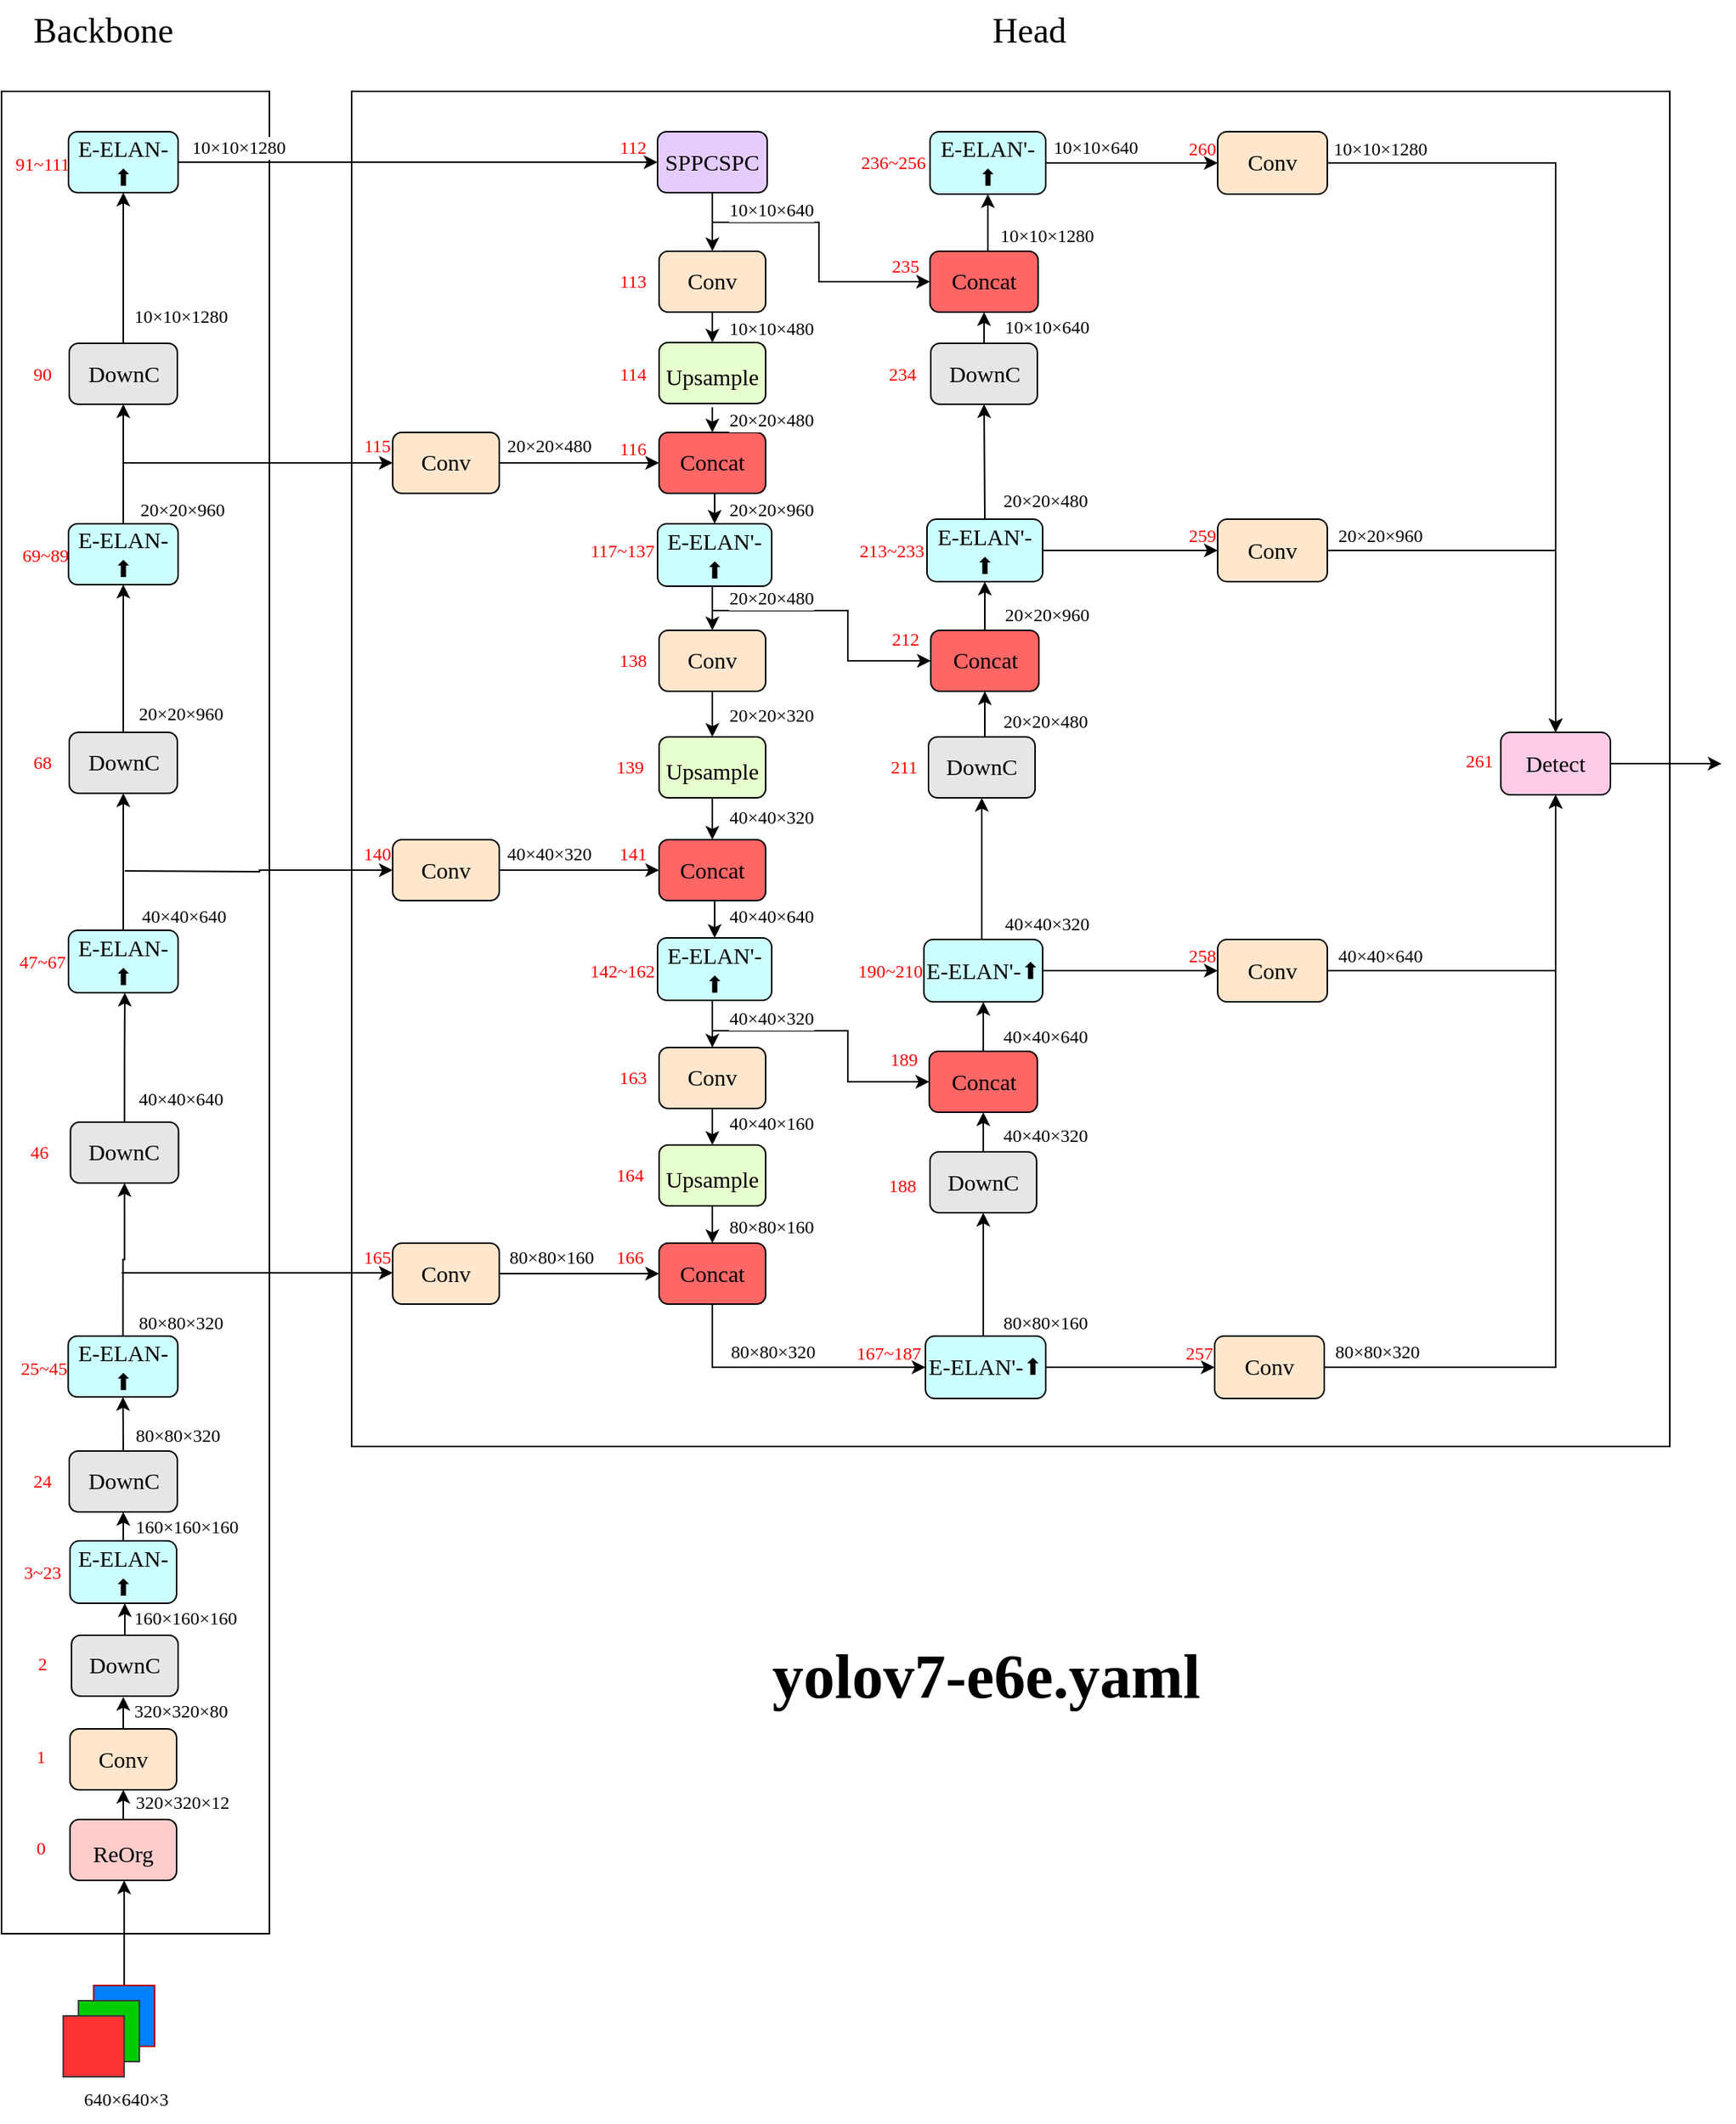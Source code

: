 <mxfile version="20.8.5" type="device"><diagram id="uGtYvxXYp2xT1zp02wwr" name="Page-1"><mxGraphModel dx="1434" dy="-1536" grid="1" gridSize="10" guides="1" tooltips="1" connect="1" arrows="1" fold="1" page="1" pageScale="1" pageWidth="827" pageHeight="1169" math="0" shadow="0"><root><mxCell id="0"/><mxCell id="1" parent="0"/><mxCell id="npuGjDMx7fdvqpqIKDEN-101" value="" style="rounded=0;whiteSpace=wrap;html=1;fontFamily=Times New Roman;" parent="1" vertex="1"><mxGeometry x="304" y="3200" width="866" height="890" as="geometry"/></mxCell><mxCell id="npuGjDMx7fdvqpqIKDEN-97" value="" style="rounded=0;whiteSpace=wrap;html=1;fontFamily=Times New Roman;" parent="1" vertex="1"><mxGeometry x="74" y="3200" width="176" height="1210" as="geometry"/></mxCell><mxCell id="npuGjDMx7fdvqpqIKDEN-63" style="edgeStyle=orthogonalEdgeStyle;rounded=0;orthogonalLoop=1;jettySize=auto;html=1;exitX=0.5;exitY=0;exitDx=0;exitDy=0;entryX=0.5;entryY=1;entryDx=0;entryDy=0;fontColor=#ff99cc;fontFamily=Times New Roman;" parent="1" source="naxPGA59GF3e5tzfsdL7-45" target="naxPGA59GF3e5tzfsdL7-48" edge="1"><mxGeometry relative="1" as="geometry"/></mxCell><mxCell id="naxPGA59GF3e5tzfsdL7-45" value="&lt;div style=&quot;font-size: 11.3pt;&quot;&gt;E-ELAN-⬆&lt;br&gt;&lt;/div&gt;" style="rounded=1;whiteSpace=wrap;html=1;labelBackgroundColor=none;fontSize=23;fillColor=#CCFFFF;strokeColor=#000000;fontFamily=Times New Roman;" parent="1" vertex="1"><mxGeometry x="119" y="4152" width="70" height="41" as="geometry"/></mxCell><mxCell id="naxPGA59GF3e5tzfsdL7-46" value="&lt;font color=&quot;#ff0000&quot;&gt;3~23&lt;/font&gt;" style="text;html=1;strokeColor=none;fillColor=none;align=center;verticalAlign=middle;whiteSpace=wrap;rounded=0;fontFamily=Times New Roman;" parent="1" vertex="1"><mxGeometry x="90.57" y="4157.5" width="20" height="30" as="geometry"/></mxCell><mxCell id="hxtP67utTFN8Q9TArLGb-34" style="edgeStyle=orthogonalEdgeStyle;rounded=0;orthogonalLoop=1;jettySize=auto;html=1;exitX=0.5;exitY=0;exitDx=0;exitDy=0;entryX=0.5;entryY=1;entryDx=0;entryDy=0;" parent="1" source="naxPGA59GF3e5tzfsdL7-48" target="hxtP67utTFN8Q9TArLGb-26" edge="1"><mxGeometry relative="1" as="geometry"/></mxCell><mxCell id="naxPGA59GF3e5tzfsdL7-48" value="&lt;div style=&quot;&quot;&gt;&lt;font&gt;&lt;div style=&quot;font-size: 11.3pt;&quot;&gt;DownC&lt;br&gt;&lt;/div&gt;&lt;/font&gt;&lt;/div&gt;" style="rounded=1;whiteSpace=wrap;html=1;labelBackgroundColor=none;fontSize=23;fillColor=#E6E6E6;strokeColor=#000000;fontFamily=Times New Roman;" parent="1" vertex="1"><mxGeometry x="118.5" y="4093" width="71" height="40" as="geometry"/></mxCell><mxCell id="naxPGA59GF3e5tzfsdL7-49" value="&lt;font color=&quot;#ff0000&quot;&gt;24&lt;/font&gt;" style="text;html=1;strokeColor=none;fillColor=none;align=center;verticalAlign=middle;whiteSpace=wrap;rounded=0;fontFamily=Times New Roman;" parent="1" vertex="1"><mxGeometry x="90.57" y="4097.5" width="20" height="30" as="geometry"/></mxCell><mxCell id="hxtP67utTFN8Q9TArLGb-1" style="edgeStyle=orthogonalEdgeStyle;rounded=0;orthogonalLoop=1;jettySize=auto;html=1;exitX=0.5;exitY=0;exitDx=0;exitDy=0;entryX=0.5;entryY=1;entryDx=0;entryDy=0;" parent="1" source="TaD-Td2WVtvlXb24ZOJK-9" edge="1"><mxGeometry relative="1" as="geometry"><mxPoint x="154" y="4254.5" as="targetPoint"/></mxGeometry></mxCell><mxCell id="TaD-Td2WVtvlXb24ZOJK-9" value="&lt;div style=&quot;font-size: 11.3pt;&quot;&gt;&lt;span style=&quot;background-color: rgb(255, 230, 204);&quot;&gt;Conv&lt;/span&gt;&lt;/div&gt;" style="rounded=1;whiteSpace=wrap;html=1;labelBackgroundColor=none;fontSize=23;fillColor=#FFE6CC;strokeColor=#000000;fontFamily=Times New Roman;" parent="1" vertex="1"><mxGeometry x="119" y="4275.5" width="70" height="40" as="geometry"/></mxCell><mxCell id="TaD-Td2WVtvlXb24ZOJK-10" value="&lt;font color=&quot;#ff0000&quot;&gt;1&lt;/font&gt;" style="text;html=1;strokeColor=none;fillColor=none;align=center;verticalAlign=middle;whiteSpace=wrap;rounded=0;fontFamily=Times New Roman;" parent="1" vertex="1"><mxGeometry x="89.57" y="4279" width="20" height="30" as="geometry"/></mxCell><mxCell id="npuGjDMx7fdvqpqIKDEN-58" style="edgeStyle=orthogonalEdgeStyle;rounded=0;orthogonalLoop=1;jettySize=auto;html=1;exitX=0.5;exitY=0;exitDx=0;exitDy=0;entryX=0.5;entryY=1;entryDx=0;entryDy=0;fontColor=#ff99cc;fontFamily=Times New Roman;" parent="1" source="TaD-Td2WVtvlXb24ZOJK-12" target="TaD-Td2WVtvlXb24ZOJK-9" edge="1"><mxGeometry relative="1" as="geometry"/></mxCell><mxCell id="TaD-Td2WVtvlXb24ZOJK-12" value="&lt;div style=&quot;&quot;&gt;&lt;span style=&quot;font-size: 15.067px;&quot;&gt;ReOrg&lt;/span&gt;&lt;br&gt;&lt;/div&gt;" style="rounded=1;whiteSpace=wrap;html=1;labelBackgroundColor=none;fontSize=23;fillColor=#FFCCCC;strokeColor=#000000;fontFamily=Times New Roman;" parent="1" vertex="1"><mxGeometry x="119" y="4335" width="70" height="40" as="geometry"/></mxCell><mxCell id="TaD-Td2WVtvlXb24ZOJK-13" value="&lt;font color=&quot;#ff0000&quot;&gt;0&lt;/font&gt;" style="text;html=1;strokeColor=none;fillColor=none;align=center;verticalAlign=middle;whiteSpace=wrap;rounded=0;fontFamily=Times New Roman;" parent="1" vertex="1"><mxGeometry x="89.57" y="4339" width="20" height="30" as="geometry"/></mxCell><mxCell id="npuGjDMx7fdvqpqIKDEN-20" style="edgeStyle=orthogonalEdgeStyle;rounded=0;orthogonalLoop=1;jettySize=auto;html=1;fontFamily=Times New Roman;" parent="1" target="npuGjDMx7fdvqpqIKDEN-18" edge="1"><mxGeometry relative="1" as="geometry"><mxPoint x="155" y="3712" as="sourcePoint"/></mxGeometry></mxCell><mxCell id="npuGjDMx7fdvqpqIKDEN-64" style="edgeStyle=orthogonalEdgeStyle;rounded=0;orthogonalLoop=1;jettySize=auto;html=1;exitX=0.5;exitY=0;exitDx=0;exitDy=0;entryX=0.5;entryY=1;entryDx=0;entryDy=0;fontColor=#ff99cc;fontFamily=Times New Roman;" parent="1" source="TaD-Td2WVtvlXb24ZOJK-16" target="TaD-Td2WVtvlXb24ZOJK-18" edge="1"><mxGeometry relative="1" as="geometry"/></mxCell><mxCell id="TaD-Td2WVtvlXb24ZOJK-16" value="&lt;div style=&quot;font-size: 11.3pt;&quot;&gt;E-ELAN-⬆&lt;br&gt;&lt;/div&gt;" style="rounded=1;whiteSpace=wrap;html=1;labelBackgroundColor=none;fontSize=23;fillColor=#CCFFFF;strokeColor=#000000;fontFamily=Times New Roman;" parent="1" vertex="1"><mxGeometry x="118" y="3751" width="72" height="41" as="geometry"/></mxCell><mxCell id="TaD-Td2WVtvlXb24ZOJK-17" value="&lt;font color=&quot;#ff0000&quot;&gt;47~67&lt;/font&gt;" style="text;html=1;strokeColor=none;fillColor=none;align=center;verticalAlign=middle;whiteSpace=wrap;rounded=0;fontFamily=Times New Roman;" parent="1" vertex="1"><mxGeometry x="90.57" y="3757" width="20" height="30" as="geometry"/></mxCell><mxCell id="npuGjDMx7fdvqpqIKDEN-65" style="edgeStyle=orthogonalEdgeStyle;rounded=0;orthogonalLoop=1;jettySize=auto;html=1;exitX=0.5;exitY=0;exitDx=0;exitDy=0;entryX=0.5;entryY=1;entryDx=0;entryDy=0;fontColor=#ff99cc;fontFamily=Times New Roman;" parent="1" source="TaD-Td2WVtvlXb24ZOJK-18" target="TaD-Td2WVtvlXb24ZOJK-22" edge="1"><mxGeometry relative="1" as="geometry"/></mxCell><mxCell id="TaD-Td2WVtvlXb24ZOJK-18" value="&lt;div style=&quot;&quot;&gt;&lt;font&gt;&lt;div style=&quot;font-size: 11.3pt;&quot;&gt;&lt;span style=&quot;background-color: rgb(230, 230, 230);&quot;&gt;DownC&lt;/span&gt;&lt;br&gt;&lt;/div&gt;&lt;/font&gt;&lt;/div&gt;" style="rounded=1;whiteSpace=wrap;html=1;labelBackgroundColor=none;fontSize=23;fillColor=#E6E6E6;strokeColor=#000000;fontFamily=Times New Roman;" parent="1" vertex="1"><mxGeometry x="118.5" y="3621" width="71" height="40" as="geometry"/></mxCell><mxCell id="TaD-Td2WVtvlXb24ZOJK-19" value="&lt;font color=&quot;#ff0000&quot;&gt;68&lt;/font&gt;" style="text;html=1;strokeColor=none;fillColor=none;align=center;verticalAlign=middle;whiteSpace=wrap;rounded=0;fontFamily=Times New Roman;" parent="1" vertex="1"><mxGeometry x="90.57" y="3626" width="20" height="30" as="geometry"/></mxCell><mxCell id="npuGjDMx7fdvqpqIKDEN-4" style="edgeStyle=orthogonalEdgeStyle;rounded=0;orthogonalLoop=1;jettySize=auto;html=1;exitX=0.5;exitY=0;exitDx=0;exitDy=0;entryX=0.5;entryY=1;entryDx=0;entryDy=0;fontFamily=Times New Roman;" parent="1" source="TaD-Td2WVtvlXb24ZOJK-22" target="TaD-Td2WVtvlXb24ZOJK-27" edge="1"><mxGeometry relative="1" as="geometry"/></mxCell><mxCell id="npuGjDMx7fdvqpqIKDEN-71" style="edgeStyle=orthogonalEdgeStyle;rounded=0;orthogonalLoop=1;jettySize=auto;html=1;fontColor=#ff99cc;startArrow=none;exitX=0.5;exitY=0;exitDx=0;exitDy=0;entryX=0;entryY=0.5;entryDx=0;entryDy=0;fontFamily=Times New Roman;" parent="1" source="TaD-Td2WVtvlXb24ZOJK-22" target="npuGjDMx7fdvqpqIKDEN-6" edge="1"><mxGeometry relative="1" as="geometry"><mxPoint x="160" y="3444" as="sourcePoint"/></mxGeometry></mxCell><mxCell id="TaD-Td2WVtvlXb24ZOJK-22" value="&lt;div style=&quot;font-size: 11.3pt;&quot;&gt;E-ELAN-⬆&lt;br&gt;&lt;/div&gt;" style="rounded=1;whiteSpace=wrap;html=1;labelBackgroundColor=none;fontSize=23;fillColor=#CCFFFF;strokeColor=#000000;fontFamily=Times New Roman;" parent="1" vertex="1"><mxGeometry x="118" y="3484" width="72" height="40" as="geometry"/></mxCell><mxCell id="TaD-Td2WVtvlXb24ZOJK-23" value="&lt;font color=&quot;#ff0000&quot;&gt;69~89&lt;/font&gt;" style="text;html=1;strokeColor=none;fillColor=none;align=center;verticalAlign=middle;whiteSpace=wrap;rounded=0;fontFamily=Times New Roman;" parent="1" vertex="1"><mxGeometry x="95" y="3490" width="15.57" height="30" as="geometry"/></mxCell><mxCell id="npuGjDMx7fdvqpqIKDEN-70" style="edgeStyle=orthogonalEdgeStyle;rounded=0;orthogonalLoop=1;jettySize=auto;html=1;exitX=1;exitY=0.5;exitDx=0;exitDy=0;entryX=0;entryY=0.5;entryDx=0;entryDy=0;fontColor=#ff99cc;fontFamily=Times New Roman;" parent="1" source="TaD-Td2WVtvlXb24ZOJK-25" target="TaD-Td2WVtvlXb24ZOJK-30" edge="1"><mxGeometry relative="1" as="geometry"/></mxCell><mxCell id="TaD-Td2WVtvlXb24ZOJK-25" value="&lt;div style=&quot;font-size: 11.3pt;&quot;&gt;E-ELAN-⬆&lt;br&gt;&lt;/div&gt;" style="rounded=1;whiteSpace=wrap;html=1;labelBackgroundColor=none;fontSize=23;fillColor=#CCFFFF;strokeColor=#000000;fontFamily=Times New Roman;" parent="1" vertex="1"><mxGeometry x="118" y="3226.5" width="72" height="40" as="geometry"/></mxCell><mxCell id="TaD-Td2WVtvlXb24ZOJK-26" value="&lt;font color=&quot;#ff0000&quot;&gt;91~111&lt;/font&gt;" style="text;html=1;strokeColor=none;fillColor=none;align=center;verticalAlign=middle;whiteSpace=wrap;rounded=0;fontFamily=Times New Roman;" parent="1" vertex="1"><mxGeometry x="90.57" y="3233" width="20" height="30" as="geometry"/></mxCell><mxCell id="npuGjDMx7fdvqpqIKDEN-66" style="edgeStyle=orthogonalEdgeStyle;rounded=0;orthogonalLoop=1;jettySize=auto;html=1;exitX=0.5;exitY=0;exitDx=0;exitDy=0;fontColor=#ff99cc;fontFamily=Times New Roman;" parent="1" source="TaD-Td2WVtvlXb24ZOJK-27" target="TaD-Td2WVtvlXb24ZOJK-25" edge="1"><mxGeometry relative="1" as="geometry"/></mxCell><mxCell id="TaD-Td2WVtvlXb24ZOJK-27" value="&lt;div style=&quot;&quot;&gt;&lt;font&gt;&lt;div style=&quot;font-size: 11.3pt;&quot;&gt;&lt;span style=&quot;background-color: rgb(230, 230, 230);&quot;&gt;DownC&lt;/span&gt;&lt;br&gt;&lt;/div&gt;&lt;/font&gt;&lt;/div&gt;" style="rounded=1;whiteSpace=wrap;html=1;labelBackgroundColor=none;fontSize=23;fillColor=#E6E6E6;strokeColor=#000000;fontFamily=Times New Roman;" parent="1" vertex="1"><mxGeometry x="118.5" y="3365.5" width="71" height="40" as="geometry"/></mxCell><mxCell id="TaD-Td2WVtvlXb24ZOJK-28" value="&lt;font color=&quot;#ff0000&quot;&gt;90&lt;/font&gt;" style="text;html=1;strokeColor=none;fillColor=none;align=center;verticalAlign=middle;whiteSpace=wrap;rounded=0;fontFamily=Times New Roman;" parent="1" vertex="1"><mxGeometry x="90.57" y="3370.5" width="20" height="30" as="geometry"/></mxCell><mxCell id="npuGjDMx7fdvqpqIKDEN-45" style="edgeStyle=orthogonalEdgeStyle;rounded=0;orthogonalLoop=1;jettySize=auto;html=1;exitX=0.5;exitY=1;exitDx=0;exitDy=0;fontFamily=Times New Roman;entryX=0;entryY=0.5;entryDx=0;entryDy=0;" parent="1" source="TaD-Td2WVtvlXb24ZOJK-30" target="hxtP67utTFN8Q9TArLGb-96" edge="1"><mxGeometry relative="1" as="geometry"><mxPoint x="651" y="3330" as="targetPoint"/><Array as="points"><mxPoint x="541" y="3286"/><mxPoint x="611" y="3286"/><mxPoint x="611" y="3325"/></Array><mxPoint x="522" y="3266.5" as="sourcePoint"/></mxGeometry></mxCell><mxCell id="npuGjDMx7fdvqpqIKDEN-90" style="edgeStyle=orthogonalEdgeStyle;rounded=0;orthogonalLoop=1;jettySize=auto;html=1;exitX=0.5;exitY=1;exitDx=0;exitDy=0;entryX=0.5;entryY=0;entryDx=0;entryDy=0;fontColor=#ff99cc;fontFamily=Times New Roman;" parent="1" source="TaD-Td2WVtvlXb24ZOJK-30" target="npuGjDMx7fdvqpqIKDEN-1" edge="1"><mxGeometry relative="1" as="geometry"/></mxCell><mxCell id="TaD-Td2WVtvlXb24ZOJK-30" value="&lt;div style=&quot;font-size: 11.3pt;&quot;&gt;&lt;span style=&quot;background-color: rgb(229, 204, 255);&quot;&gt;SPPCSPC&lt;/span&gt;&lt;/div&gt;" style="rounded=1;whiteSpace=wrap;html=1;labelBackgroundColor=none;fontSize=23;fillColor=#E5CCFF;strokeColor=#000000;fontFamily=Times New Roman;" parent="1" vertex="1"><mxGeometry x="505" y="3226.5" width="72" height="40" as="geometry"/></mxCell><mxCell id="TaD-Td2WVtvlXb24ZOJK-32" value="&lt;font color=&quot;#ff0000&quot;&gt;112&lt;/font&gt;" style="text;html=1;strokeColor=none;fillColor=none;align=center;verticalAlign=middle;whiteSpace=wrap;rounded=0;fontFamily=Times New Roman;" parent="1" vertex="1"><mxGeometry x="479" y="3221.5" width="20" height="30" as="geometry"/></mxCell><mxCell id="TaD-Td2WVtvlXb24ZOJK-36" value="&lt;font color=&quot;#ff0000&quot;&gt;113&lt;/font&gt;" style="text;html=1;strokeColor=none;fillColor=none;align=center;verticalAlign=middle;whiteSpace=wrap;rounded=0;fontFamily=Times New Roman;" parent="1" vertex="1"><mxGeometry x="479" y="3310" width="20" height="30" as="geometry"/></mxCell><mxCell id="TaD-Td2WVtvlXb24ZOJK-39" value="&lt;font color=&quot;#ff0000&quot;&gt;114&lt;/font&gt;" style="text;html=1;strokeColor=none;fillColor=none;align=center;verticalAlign=middle;whiteSpace=wrap;rounded=0;fontFamily=Times New Roman;" parent="1" vertex="1"><mxGeometry x="479" y="3370.5" width="20" height="30" as="geometry"/></mxCell><mxCell id="npuGjDMx7fdvqpqIKDEN-73" style="edgeStyle=orthogonalEdgeStyle;rounded=0;orthogonalLoop=1;jettySize=auto;html=1;exitX=0.5;exitY=1;exitDx=0;exitDy=0;entryX=0.5;entryY=0;entryDx=0;entryDy=0;fontColor=#ff99cc;fontFamily=Times New Roman;" parent="1" source="npuGjDMx7fdvqpqIKDEN-1" target="npuGjDMx7fdvqpqIKDEN-3" edge="1"><mxGeometry relative="1" as="geometry"/></mxCell><mxCell id="npuGjDMx7fdvqpqIKDEN-1" value="&lt;div style=&quot;font-size: 11.3pt;&quot;&gt;&lt;span style=&quot;background-color: rgb(255, 230, 204);&quot;&gt;Conv&lt;/span&gt;&lt;/div&gt;" style="rounded=1;whiteSpace=wrap;html=1;labelBackgroundColor=none;fontSize=23;fillColor=#FFE6CC;strokeColor=#000000;fontFamily=Times New Roman;" parent="1" vertex="1"><mxGeometry x="506" y="3305" width="70" height="40" as="geometry"/></mxCell><mxCell id="npuGjDMx7fdvqpqIKDEN-74" style="edgeStyle=orthogonalEdgeStyle;rounded=0;orthogonalLoop=1;jettySize=auto;html=1;exitX=0.5;exitY=1;exitDx=0;exitDy=0;entryX=0.5;entryY=0;entryDx=0;entryDy=0;fontColor=#ff99cc;fontFamily=Times New Roman;" parent="1" target="npuGjDMx7fdvqpqIKDEN-9" edge="1"><mxGeometry relative="1" as="geometry"><mxPoint x="541" y="3407.5" as="sourcePoint"/></mxGeometry></mxCell><mxCell id="npuGjDMx7fdvqpqIKDEN-3" value="&lt;div style=&quot;font-size: 11.3pt;&quot;&gt;&lt;div style=&quot;border-color: var(--border-color); font-size: 23px;&quot;&gt;&lt;font style=&quot;border-color: var(--border-color);&quot;&gt;&lt;span style=&quot;border-color: var(--border-color); font-size: 15.067px;&quot;&gt;Upsamp&lt;span style=&quot;background-color: rgb(230, 255, 204);&quot;&gt;l&lt;/span&gt;e&lt;/span&gt;&lt;/font&gt;&lt;/div&gt;&lt;/div&gt;" style="rounded=1;whiteSpace=wrap;html=1;labelBackgroundColor=none;fontSize=23;fillColor=#E6FFCC;strokeColor=#000000;fontFamily=Times New Roman;" parent="1" vertex="1"><mxGeometry x="506" y="3365" width="70" height="40" as="geometry"/></mxCell><mxCell id="npuGjDMx7fdvqpqIKDEN-88" style="edgeStyle=orthogonalEdgeStyle;rounded=0;orthogonalLoop=1;jettySize=auto;html=1;exitX=1;exitY=0.5;exitDx=0;exitDy=0;fontColor=#ff99cc;fontFamily=Times New Roman;" parent="1" source="npuGjDMx7fdvqpqIKDEN-6" target="npuGjDMx7fdvqpqIKDEN-9" edge="1"><mxGeometry relative="1" as="geometry"><mxPoint x="435" y="3444" as="sourcePoint"/></mxGeometry></mxCell><mxCell id="npuGjDMx7fdvqpqIKDEN-6" value="&lt;div style=&quot;font-size: 11.3pt;&quot;&gt;&lt;span style=&quot;background-color: rgb(255, 230, 204);&quot;&gt;Conv&lt;/span&gt;&lt;/div&gt;" style="rounded=1;whiteSpace=wrap;html=1;labelBackgroundColor=none;fontSize=23;fillColor=#FFE6CC;strokeColor=#000000;fontFamily=Times New Roman;" parent="1" vertex="1"><mxGeometry x="331" y="3424" width="70" height="40" as="geometry"/></mxCell><mxCell id="npuGjDMx7fdvqpqIKDEN-7" value="&lt;font color=&quot;#ff0000&quot;&gt;115&lt;/font&gt;" style="text;html=1;strokeColor=none;fillColor=none;align=center;verticalAlign=middle;whiteSpace=wrap;rounded=0;fontFamily=Times New Roman;" parent="1" vertex="1"><mxGeometry x="311" y="3418" width="20" height="30" as="geometry"/></mxCell><mxCell id="npuGjDMx7fdvqpqIKDEN-75" style="edgeStyle=orthogonalEdgeStyle;rounded=0;orthogonalLoop=1;jettySize=auto;html=1;exitX=0.5;exitY=1;exitDx=0;exitDy=0;entryX=0.5;entryY=0;entryDx=0;entryDy=0;fontColor=#ff99cc;fontFamily=Times New Roman;" parent="1" source="npuGjDMx7fdvqpqIKDEN-9" target="npuGjDMx7fdvqpqIKDEN-11" edge="1"><mxGeometry relative="1" as="geometry"/></mxCell><mxCell id="npuGjDMx7fdvqpqIKDEN-9" value="&lt;div style=&quot;font-size: 11.3pt;&quot;&gt;&lt;div style=&quot;border-color: var(--border-color); font-size: 23px;&quot;&gt;&lt;div style=&quot;border-color: var(--border-color); font-size: 11.3pt;&quot;&gt;&lt;span style=&quot;border-color: var(--border-color); background-color: rgb(255, 102, 102);&quot;&gt;Concat&lt;/span&gt;&lt;/div&gt;&lt;/div&gt;&lt;/div&gt;" style="rounded=1;whiteSpace=wrap;html=1;labelBackgroundColor=none;fontSize=23;fillColor=#ff6666;strokeColor=#000000;fontFamily=Times New Roman;" parent="1" vertex="1"><mxGeometry x="506" y="3424" width="70" height="40" as="geometry"/></mxCell><mxCell id="npuGjDMx7fdvqpqIKDEN-10" value="&lt;font color=&quot;#ff0000&quot;&gt;116&lt;/font&gt;" style="text;html=1;strokeColor=none;fillColor=none;align=center;verticalAlign=middle;whiteSpace=wrap;rounded=0;flipV=1;fontFamily=Times New Roman;" parent="1" vertex="1"><mxGeometry x="479" y="3420" width="20" height="30" as="geometry"/></mxCell><mxCell id="npuGjDMx7fdvqpqIKDEN-55" style="edgeStyle=orthogonalEdgeStyle;rounded=0;orthogonalLoop=1;jettySize=auto;html=1;fontColor=#ff99cc;fontFamily=Times New Roman;entryX=0;entryY=0.5;entryDx=0;entryDy=0;" parent="1" target="hxtP67utTFN8Q9TArLGb-87" edge="1"><mxGeometry relative="1" as="geometry"><mxPoint x="541" y="3531" as="sourcePoint"/><mxPoint x="680" y="3601" as="targetPoint"/><Array as="points"><mxPoint x="541" y="3541"/><mxPoint x="630" y="3541"/><mxPoint x="630" y="3574"/></Array></mxGeometry></mxCell><mxCell id="npuGjDMx7fdvqpqIKDEN-76" style="edgeStyle=orthogonalEdgeStyle;rounded=0;orthogonalLoop=1;jettySize=auto;html=1;exitX=0.5;exitY=1;exitDx=0;exitDy=0;entryX=0.5;entryY=0;entryDx=0;entryDy=0;fontColor=#ff99cc;fontFamily=Times New Roman;" parent="1" source="npuGjDMx7fdvqpqIKDEN-11" target="npuGjDMx7fdvqpqIKDEN-12" edge="1"><mxGeometry relative="1" as="geometry"/></mxCell><mxCell id="npuGjDMx7fdvqpqIKDEN-11" value="&lt;div style=&quot;font-size: 11.3pt;&quot;&gt;E-ELAN'-⬆&lt;br&gt;&lt;/div&gt;" style="rounded=1;whiteSpace=wrap;html=1;labelBackgroundColor=none;fontSize=23;fillColor=#CCFFFF;strokeColor=#000000;fontFamily=Times New Roman;" parent="1" vertex="1"><mxGeometry x="505" y="3484" width="75" height="41" as="geometry"/></mxCell><mxCell id="npuGjDMx7fdvqpqIKDEN-77" style="edgeStyle=orthogonalEdgeStyle;rounded=0;orthogonalLoop=1;jettySize=auto;html=1;exitX=0.5;exitY=1;exitDx=0;exitDy=0;entryX=0.5;entryY=0;entryDx=0;entryDy=0;fontColor=#ff99cc;fontFamily=Times New Roman;" parent="1" source="npuGjDMx7fdvqpqIKDEN-12" target="npuGjDMx7fdvqpqIKDEN-16" edge="1"><mxGeometry relative="1" as="geometry"/></mxCell><mxCell id="npuGjDMx7fdvqpqIKDEN-12" value="&lt;div style=&quot;font-size: 11.3pt;&quot;&gt;&lt;span style=&quot;background-color: rgb(255, 230, 204);&quot;&gt;Conv&lt;/span&gt;&lt;/div&gt;" style="rounded=1;whiteSpace=wrap;html=1;labelBackgroundColor=none;fontSize=23;fillColor=#FFE6CC;strokeColor=#000000;fontFamily=Times New Roman;" parent="1" vertex="1"><mxGeometry x="506" y="3554" width="70" height="40" as="geometry"/></mxCell><mxCell id="npuGjDMx7fdvqpqIKDEN-13" value="&lt;font color=&quot;#ff0000&quot;&gt;117~137&lt;/font&gt;" style="text;html=1;strokeColor=none;fillColor=none;align=center;verticalAlign=middle;whiteSpace=wrap;rounded=0;flipV=1;fontFamily=Times New Roman;" parent="1" vertex="1"><mxGeometry x="472" y="3486.5" width="20" height="30" as="geometry"/></mxCell><mxCell id="npuGjDMx7fdvqpqIKDEN-14" value="&lt;font color=&quot;#ff0000&quot;&gt;138&lt;/font&gt;" style="text;html=1;strokeColor=none;fillColor=none;align=center;verticalAlign=middle;whiteSpace=wrap;rounded=0;flipV=1;fontFamily=Times New Roman;" parent="1" vertex="1"><mxGeometry x="479" y="3559" width="20" height="30" as="geometry"/></mxCell><mxCell id="npuGjDMx7fdvqpqIKDEN-78" style="edgeStyle=orthogonalEdgeStyle;rounded=0;orthogonalLoop=1;jettySize=auto;html=1;exitX=0.5;exitY=1;exitDx=0;exitDy=0;entryX=0.5;entryY=0;entryDx=0;entryDy=0;fontColor=#ff99cc;fontFamily=Times New Roman;" parent="1" source="npuGjDMx7fdvqpqIKDEN-16" target="npuGjDMx7fdvqpqIKDEN-21" edge="1"><mxGeometry relative="1" as="geometry"/></mxCell><mxCell id="npuGjDMx7fdvqpqIKDEN-16" value="&lt;div style=&quot;font-size: 11.3pt;&quot;&gt;&lt;div style=&quot;border-color: var(--border-color); font-size: 23px;&quot;&gt;&lt;font style=&quot;border-color: var(--border-color);&quot;&gt;&lt;span style=&quot;border-color: var(--border-color); font-size: 15.067px;&quot;&gt;Upsamp&lt;span style=&quot;background-color: rgb(230, 255, 204);&quot;&gt;l&lt;/span&gt;e&lt;/span&gt;&lt;/font&gt;&lt;/div&gt;&lt;/div&gt;" style="rounded=1;whiteSpace=wrap;html=1;labelBackgroundColor=none;fontSize=23;fillColor=#E6FFCC;strokeColor=#000000;fontFamily=Times New Roman;" parent="1" vertex="1"><mxGeometry x="506" y="3624" width="70" height="40" as="geometry"/></mxCell><mxCell id="npuGjDMx7fdvqpqIKDEN-37" style="edgeStyle=orthogonalEdgeStyle;rounded=0;orthogonalLoop=1;jettySize=auto;html=1;fontFamily=Times New Roman;" parent="1" source="npuGjDMx7fdvqpqIKDEN-18" target="npuGjDMx7fdvqpqIKDEN-21" edge="1"><mxGeometry relative="1" as="geometry"><mxPoint x="435" y="3710.5" as="sourcePoint"/></mxGeometry></mxCell><mxCell id="npuGjDMx7fdvqpqIKDEN-18" value="&lt;div style=&quot;font-size: 11.3pt;&quot;&gt;&lt;span style=&quot;background-color: rgb(255, 230, 204);&quot;&gt;Conv&lt;/span&gt;&lt;/div&gt;" style="rounded=1;whiteSpace=wrap;html=1;labelBackgroundColor=none;fontSize=23;fillColor=#FFE6CC;strokeColor=#000000;fontFamily=Times New Roman;" parent="1" vertex="1"><mxGeometry x="331" y="3691.5" width="70" height="40" as="geometry"/></mxCell><mxCell id="npuGjDMx7fdvqpqIKDEN-19" value="&lt;font color=&quot;#ff0000&quot;&gt;140&lt;/font&gt;" style="text;html=1;strokeColor=none;fillColor=none;align=center;verticalAlign=middle;whiteSpace=wrap;rounded=0;fontFamily=Times New Roman;" parent="1" vertex="1"><mxGeometry x="311" y="3685.5" width="20" height="30" as="geometry"/></mxCell><mxCell id="npuGjDMx7fdvqpqIKDEN-21" value="&lt;div style=&quot;font-size: 11.3pt;&quot;&gt;&lt;div style=&quot;border-color: var(--border-color); font-size: 23px;&quot;&gt;&lt;div style=&quot;border-color: var(--border-color); font-size: 11.3pt;&quot;&gt;&lt;span style=&quot;border-color: var(--border-color); background-color: rgb(255, 102, 102);&quot;&gt;Concat&lt;/span&gt;&lt;/div&gt;&lt;/div&gt;&lt;/div&gt;" style="rounded=1;whiteSpace=wrap;html=1;labelBackgroundColor=none;fontSize=23;fillColor=#ff6666;strokeColor=#000000;fontFamily=Times New Roman;" parent="1" vertex="1"><mxGeometry x="506" y="3691.5" width="70" height="40" as="geometry"/></mxCell><mxCell id="npuGjDMx7fdvqpqIKDEN-22" value="&lt;font color=&quot;#ff0000&quot;&gt;141&lt;/font&gt;" style="text;html=1;strokeColor=none;fillColor=none;align=center;verticalAlign=middle;whiteSpace=wrap;rounded=0;flipV=1;fontFamily=Times New Roman;" parent="1" vertex="1"><mxGeometry x="479" y="3685.5" width="20" height="30" as="geometry"/></mxCell><mxCell id="npuGjDMx7fdvqpqIKDEN-40" style="edgeStyle=orthogonalEdgeStyle;rounded=0;orthogonalLoop=1;jettySize=auto;html=1;exitX=0.5;exitY=0;exitDx=0;exitDy=0;entryX=0.5;entryY=1;entryDx=0;entryDy=0;fontFamily=Times New Roman;" parent="1" edge="1"><mxGeometry relative="1" as="geometry"><mxPoint x="719" y="3593" as="targetPoint"/><mxPoint x="720" y="3584" as="sourcePoint"/></mxGeometry></mxCell><mxCell id="npuGjDMx7fdvqpqIKDEN-68" style="edgeStyle=orthogonalEdgeStyle;rounded=0;orthogonalLoop=1;jettySize=auto;html=1;exitX=1;exitY=0.5;exitDx=0;exitDy=0;fontColor=#ff99cc;fontFamily=Times New Roman;" parent="1" source="npuGjDMx7fdvqpqIKDEN-31" target="npuGjDMx7fdvqpqIKDEN-51" edge="1"><mxGeometry relative="1" as="geometry"/></mxCell><mxCell id="hxtP67utTFN8Q9TArLGb-98" style="edgeStyle=orthogonalEdgeStyle;rounded=0;orthogonalLoop=1;jettySize=auto;html=1;exitX=0.5;exitY=0;exitDx=0;exitDy=0;entryX=0.5;entryY=1;entryDx=0;entryDy=0;fontColor=default;" parent="1" source="npuGjDMx7fdvqpqIKDEN-31" target="hxtP67utTFN8Q9TArLGb-97" edge="1"><mxGeometry relative="1" as="geometry"><Array as="points"><mxPoint x="720" y="3481"/><mxPoint x="720" y="3443"/></Array></mxGeometry></mxCell><mxCell id="npuGjDMx7fdvqpqIKDEN-31" value="&lt;div style=&quot;font-size: 11.3pt;&quot;&gt;E-ELAN'-⬆&lt;br&gt;&lt;/div&gt;" style="rounded=1;whiteSpace=wrap;html=1;labelBackgroundColor=none;fontSize=23;fillColor=#CCFFFF;strokeColor=#000000;fontFamily=Times New Roman;" parent="1" vertex="1"><mxGeometry x="682" y="3481" width="76" height="41" as="geometry"/></mxCell><mxCell id="npuGjDMx7fdvqpqIKDEN-32" value="&lt;font color=&quot;#ff0000&quot;&gt;213~233&lt;/font&gt;" style="text;html=1;strokeColor=none;fillColor=none;align=center;verticalAlign=middle;whiteSpace=wrap;rounded=0;fontFamily=Times New Roman;" parent="1" vertex="1"><mxGeometry x="649" y="3486.5" width="20" height="30" as="geometry"/></mxCell><mxCell id="npuGjDMx7fdvqpqIKDEN-34" value="&lt;font color=&quot;#ff0000&quot;&gt;234&lt;/font&gt;" style="text;html=1;strokeColor=none;fillColor=none;align=center;verticalAlign=middle;whiteSpace=wrap;rounded=0;fontFamily=Times New Roman;" parent="1" vertex="1"><mxGeometry x="656" y="3370.5" width="20" height="30" as="geometry"/></mxCell><mxCell id="npuGjDMx7fdvqpqIKDEN-69" style="edgeStyle=orthogonalEdgeStyle;rounded=0;orthogonalLoop=1;jettySize=auto;html=1;exitX=1;exitY=0.5;exitDx=0;exitDy=0;fontColor=#ff99cc;fontFamily=Times New Roman;" parent="1" source="npuGjDMx7fdvqpqIKDEN-35" target="npuGjDMx7fdvqpqIKDEN-53" edge="1"><mxGeometry relative="1" as="geometry"/></mxCell><mxCell id="npuGjDMx7fdvqpqIKDEN-35" value="&lt;div style=&quot;font-size: 11.3pt;&quot;&gt;E-ELAN'-⬆&lt;br&gt;&lt;/div&gt;" style="rounded=1;whiteSpace=wrap;html=1;labelBackgroundColor=none;fontSize=23;fillColor=#CCFFFF;strokeColor=#000000;fontFamily=Times New Roman;" parent="1" vertex="1"><mxGeometry x="684" y="3226.5" width="76" height="41" as="geometry"/></mxCell><mxCell id="npuGjDMx7fdvqpqIKDEN-36" value="&lt;font color=&quot;#ff0000&quot;&gt;236~256&lt;/font&gt;" style="text;html=1;strokeColor=none;fillColor=none;align=center;verticalAlign=middle;whiteSpace=wrap;rounded=0;fontFamily=Times New Roman;" parent="1" vertex="1"><mxGeometry x="650" y="3231.5" width="20" height="30" as="geometry"/></mxCell><mxCell id="npuGjDMx7fdvqpqIKDEN-95" style="edgeStyle=orthogonalEdgeStyle;rounded=0;orthogonalLoop=1;jettySize=auto;html=1;exitX=1;exitY=0.5;exitDx=0;exitDy=0;entryX=0.5;entryY=1;entryDx=0;entryDy=0;fontColor=#ff99cc;fontFamily=Times New Roman;" parent="1" source="hxtP67utTFN8Q9TArLGb-67" target="npuGjDMx7fdvqpqIKDEN-93" edge="1"><mxGeometry relative="1" as="geometry"><mxPoint x="945" y="3711" as="sourcePoint"/></mxGeometry></mxCell><mxCell id="npuGjDMx7fdvqpqIKDEN-94" style="edgeStyle=orthogonalEdgeStyle;rounded=0;orthogonalLoop=1;jettySize=auto;html=1;exitX=1;exitY=0.5;exitDx=0;exitDy=0;fontColor=#ff99cc;fontFamily=Times New Roman;" parent="1" source="npuGjDMx7fdvqpqIKDEN-51" target="npuGjDMx7fdvqpqIKDEN-93" edge="1"><mxGeometry relative="1" as="geometry"/></mxCell><mxCell id="npuGjDMx7fdvqpqIKDEN-51" value="&lt;div style=&quot;font-size: 11.3pt;&quot;&gt;&lt;span style=&quot;background-color: rgb(255, 230, 204);&quot;&gt;Conv&lt;/span&gt;&lt;/div&gt;" style="rounded=1;whiteSpace=wrap;html=1;labelBackgroundColor=none;fontSize=23;fillColor=#ffe6cc;strokeColor=#000000;fontFamily=Times New Roman;" parent="1" vertex="1"><mxGeometry x="873" y="3481" width="72" height="41" as="geometry"/></mxCell><mxCell id="npuGjDMx7fdvqpqIKDEN-52" value="&lt;font color=&quot;#ff0000&quot;&gt;259&lt;/font&gt;" style="text;html=1;strokeColor=none;fillColor=none;align=center;verticalAlign=middle;whiteSpace=wrap;rounded=0;fontFamily=Times New Roman;" parent="1" vertex="1"><mxGeometry x="853" y="3477" width="20" height="30" as="geometry"/></mxCell><mxCell id="npuGjDMx7fdvqpqIKDEN-91" style="edgeStyle=orthogonalEdgeStyle;rounded=0;orthogonalLoop=1;jettySize=auto;html=1;exitX=1;exitY=0.5;exitDx=0;exitDy=0;fontColor=#ff99cc;entryX=0.5;entryY=0;entryDx=0;entryDy=0;fontFamily=Times New Roman;" parent="1" source="npuGjDMx7fdvqpqIKDEN-53" target="npuGjDMx7fdvqpqIKDEN-93" edge="1"><mxGeometry relative="1" as="geometry"><mxPoint x="1094" y="3486" as="targetPoint"/></mxGeometry></mxCell><mxCell id="npuGjDMx7fdvqpqIKDEN-53" value="&lt;div style=&quot;font-size: 11.3pt;&quot;&gt;&lt;span style=&quot;background-color: rgb(255, 230, 204);&quot;&gt;Conv&lt;/span&gt;&lt;/div&gt;" style="rounded=1;whiteSpace=wrap;html=1;labelBackgroundColor=none;fontSize=23;fillColor=#ffe6cc;strokeColor=#000000;fontFamily=Times New Roman;" parent="1" vertex="1"><mxGeometry x="873" y="3226.5" width="72" height="41" as="geometry"/></mxCell><mxCell id="npuGjDMx7fdvqpqIKDEN-54" value="&lt;font color=&quot;#ff0000&quot;&gt;260&lt;/font&gt;" style="text;html=1;strokeColor=none;fillColor=none;align=center;verticalAlign=middle;whiteSpace=wrap;rounded=0;fontFamily=Times New Roman;" parent="1" vertex="1"><mxGeometry x="853" y="3222.5" width="20" height="30" as="geometry"/></mxCell><mxCell id="npuGjDMx7fdvqpqIKDEN-96" style="edgeStyle=orthogonalEdgeStyle;rounded=0;orthogonalLoop=1;jettySize=auto;html=1;exitX=1;exitY=0.5;exitDx=0;exitDy=0;fontColor=#ff99cc;fontFamily=Times New Roman;" parent="1" source="npuGjDMx7fdvqpqIKDEN-93" edge="1"><mxGeometry relative="1" as="geometry"><mxPoint x="1204" y="3641.571" as="targetPoint"/></mxGeometry></mxCell><mxCell id="npuGjDMx7fdvqpqIKDEN-93" value="&lt;div style=&quot;font-size: 11.3pt;&quot;&gt;&lt;span style=&quot;background-color: rgb(255, 204, 230);&quot;&gt;Detect&lt;/span&gt;&lt;/div&gt;" style="rounded=1;whiteSpace=wrap;html=1;labelBackgroundColor=none;fontSize=23;fillColor=#FFCCE6;strokeColor=#000000;fontFamily=Times New Roman;" parent="1" vertex="1"><mxGeometry x="1059" y="3621" width="72" height="41" as="geometry"/></mxCell><mxCell id="npuGjDMx7fdvqpqIKDEN-98" value="&lt;span style=&quot;color: rgb(0, 0, 0); font-size: 23px; font-style: normal; font-variant-ligatures: normal; font-variant-caps: normal; font-weight: 400; letter-spacing: normal; orphans: 2; text-align: center; text-indent: 0px; text-transform: none; widows: 2; word-spacing: 0px; -webkit-text-stroke-width: 0px; text-decoration-thickness: initial; text-decoration-style: initial; text-decoration-color: initial; float: none; display: inline !important;&quot;&gt;Backbone&lt;/span&gt;" style="text;whiteSpace=wrap;html=1;fontSize=23;fontFamily=Times New Roman;fontColor=#000000;" parent="1" vertex="1"><mxGeometry x="93" y="3140" width="130" height="40" as="geometry"/></mxCell><mxCell id="npuGjDMx7fdvqpqIKDEN-102" value="&lt;span style=&quot;color: rgb(0, 0, 0); font-size: 23px; font-style: normal; font-variant-ligatures: normal; font-variant-caps: normal; font-weight: 400; letter-spacing: normal; orphans: 2; text-align: center; text-indent: 0px; text-transform: none; widows: 2; word-spacing: 0px; -webkit-text-stroke-width: 0px; text-decoration-thickness: initial; text-decoration-style: initial; text-decoration-color: initial; float: none; display: inline !important;&quot;&gt;Head&lt;/span&gt;" style="text;whiteSpace=wrap;html=1;fontSize=23;fontFamily=Times New Roman;fontColor=#000000;" parent="1" vertex="1"><mxGeometry x="723" y="3140" width="130" height="40" as="geometry"/></mxCell><mxCell id="npuGjDMx7fdvqpqIKDEN-103" style="edgeStyle=orthogonalEdgeStyle;rounded=0;orthogonalLoop=1;jettySize=auto;html=1;entryX=0.5;entryY=1;entryDx=0;entryDy=0;fontSize=23;fontColor=#000000;movable=1;resizable=1;rotatable=1;deletable=1;editable=1;connectable=1;fontFamily=Times New Roman;" parent="1" source="npuGjDMx7fdvqpqIKDEN-104" edge="1"><mxGeometry relative="1" as="geometry"><mxPoint x="154.57" y="4375" as="targetPoint"/></mxGeometry></mxCell><mxCell id="npuGjDMx7fdvqpqIKDEN-104" value="" style="whiteSpace=wrap;html=1;aspect=fixed;fillColor=#007FFF;strokeColor=#B20000;fontColor=#ffffff;movable=1;resizable=1;rotatable=1;deletable=1;editable=1;connectable=1;container=0;fontFamily=Times New Roman;" parent="1" vertex="1"><mxGeometry x="134.57" y="4444" width="40" height="40" as="geometry"/></mxCell><mxCell id="npuGjDMx7fdvqpqIKDEN-106" value="" style="whiteSpace=wrap;html=1;aspect=fixed;fillColor=#00CC00;strokeColor=#36393d;movable=1;resizable=1;rotatable=1;deletable=1;editable=1;connectable=1;container=0;fontFamily=Times New Roman;" parent="1" vertex="1"><mxGeometry x="124.57" y="4454" width="40" height="40" as="geometry"/></mxCell><mxCell id="npuGjDMx7fdvqpqIKDEN-107" value="" style="whiteSpace=wrap;html=1;aspect=fixed;fillColor=#FF3333;strokeColor=#36393d;movable=1;resizable=1;rotatable=1;deletable=1;editable=1;connectable=1;container=0;fontFamily=Times New Roman;" parent="1" vertex="1"><mxGeometry x="114.57" y="4464" width="40" height="40" as="geometry"/></mxCell><mxCell id="npuGjDMx7fdvqpqIKDEN-110" value="640×640×3" style="text;html=1;strokeColor=none;fillColor=none;align=center;verticalAlign=middle;whiteSpace=wrap;rounded=0;labelBackgroundColor=#FFFFFF;fontColor=#000000;fontFamily=Times New Roman;" parent="1" vertex="1"><mxGeometry x="125.57" y="4504" width="60" height="30" as="geometry"/></mxCell><mxCell id="npuGjDMx7fdvqpqIKDEN-112" value="320×320×12" style="text;html=1;strokeColor=none;fillColor=none;align=center;verticalAlign=middle;whiteSpace=wrap;rounded=0;labelBackgroundColor=#FFFFFF;fontColor=#000000;fontFamily=Times New Roman;" parent="1" vertex="1"><mxGeometry x="163" y="4309" width="60" height="30" as="geometry"/></mxCell><mxCell id="npuGjDMx7fdvqpqIKDEN-116" value="160×160×160" style="text;html=1;strokeColor=none;fillColor=none;align=center;verticalAlign=middle;whiteSpace=wrap;rounded=0;labelBackgroundColor=#FFFFFF;fontColor=#000000;fontFamily=Times New Roman;" parent="1" vertex="1"><mxGeometry x="165.57" y="4128" width="60" height="30" as="geometry"/></mxCell><mxCell id="npuGjDMx7fdvqpqIKDEN-118" value="40×40×640" style="text;html=1;strokeColor=none;fillColor=none;align=center;verticalAlign=middle;whiteSpace=wrap;rounded=0;labelBackgroundColor=#FFFFFF;fontColor=#000000;fontFamily=Times New Roman;" parent="1" vertex="1"><mxGeometry x="164" y="3727" width="60" height="30" as="geometry"/></mxCell><mxCell id="npuGjDMx7fdvqpqIKDEN-119" value="20×20×960" style="text;html=1;strokeColor=none;fillColor=none;align=center;verticalAlign=middle;whiteSpace=wrap;rounded=0;labelBackgroundColor=#FFFFFF;fontColor=#000000;fontFamily=Times New Roman;" parent="1" vertex="1"><mxGeometry x="161.57" y="3594" width="60" height="30" as="geometry"/></mxCell><mxCell id="npuGjDMx7fdvqpqIKDEN-120" value="20×20×960" style="text;html=1;strokeColor=none;fillColor=none;align=center;verticalAlign=middle;whiteSpace=wrap;rounded=0;labelBackgroundColor=#FFFFFF;fontColor=#000000;fontFamily=Times New Roman;" parent="1" vertex="1"><mxGeometry x="163" y="3460" width="60" height="30" as="geometry"/></mxCell><mxCell id="npuGjDMx7fdvqpqIKDEN-121" value="10×10×1280" style="text;html=1;strokeColor=none;fillColor=none;align=center;verticalAlign=middle;whiteSpace=wrap;rounded=0;labelBackgroundColor=#FFFFFF;fontColor=#000000;fontFamily=Times New Roman;" parent="1" vertex="1"><mxGeometry x="161.57" y="3333" width="60" height="30" as="geometry"/></mxCell><mxCell id="npuGjDMx7fdvqpqIKDEN-122" value="10×10×1280" style="text;html=1;strokeColor=none;fillColor=none;align=center;verticalAlign=middle;whiteSpace=wrap;rounded=0;labelBackgroundColor=#FFFFFF;fontColor=#000000;fontFamily=Times New Roman;" parent="1" vertex="1"><mxGeometry x="200" y="3221.5" width="60" height="30" as="geometry"/></mxCell><mxCell id="npuGjDMx7fdvqpqIKDEN-123" value="10×10×640" style="text;html=1;strokeColor=none;fillColor=none;align=center;verticalAlign=middle;whiteSpace=wrap;rounded=0;labelBackgroundColor=#FFFFFF;fontColor=#000000;fontFamily=Times New Roman;" parent="1" vertex="1"><mxGeometry x="550" y="3263" width="60" height="30" as="geometry"/></mxCell><mxCell id="npuGjDMx7fdvqpqIKDEN-124" value="10×10×480" style="text;html=1;strokeColor=none;fillColor=none;align=center;verticalAlign=middle;whiteSpace=wrap;rounded=0;labelBackgroundColor=#FFFFFF;fontColor=#000000;fontFamily=Times New Roman;" parent="1" vertex="1"><mxGeometry x="550" y="3340.5" width="60" height="30" as="geometry"/></mxCell><mxCell id="npuGjDMx7fdvqpqIKDEN-125" value="20×20×480" style="text;html=1;strokeColor=none;fillColor=none;align=center;verticalAlign=middle;whiteSpace=wrap;rounded=0;labelBackgroundColor=#FFFFFF;fontColor=#000000;fontFamily=Times New Roman;" parent="1" vertex="1"><mxGeometry x="550" y="3400.5" width="60" height="30" as="geometry"/></mxCell><mxCell id="npuGjDMx7fdvqpqIKDEN-126" value="20×20×480" style="text;html=1;strokeColor=none;fillColor=none;align=center;verticalAlign=middle;whiteSpace=wrap;rounded=0;labelBackgroundColor=#FFFFFF;fontColor=#000000;fontFamily=Times New Roman;" parent="1" vertex="1"><mxGeometry x="404" y="3418" width="60" height="30" as="geometry"/></mxCell><mxCell id="y-YCALtSbf8szB2rHIoL-1" value="40×40×320" style="text;html=1;strokeColor=none;fillColor=none;align=center;verticalAlign=middle;whiteSpace=wrap;rounded=0;labelBackgroundColor=#FFFFFF;fontColor=#000000;fontFamily=Times New Roman;" parent="1" vertex="1"><mxGeometry x="404" y="3685.5" width="60" height="30" as="geometry"/></mxCell><mxCell id="y-YCALtSbf8szB2rHIoL-2" value="20×20×960" style="text;html=1;strokeColor=none;fillColor=none;align=center;verticalAlign=middle;whiteSpace=wrap;rounded=0;labelBackgroundColor=#FFFFFF;fontColor=#000000;fontFamily=Times New Roman;" parent="1" vertex="1"><mxGeometry x="550" y="3460" width="60" height="30" as="geometry"/></mxCell><mxCell id="y-YCALtSbf8szB2rHIoL-3" value="20×20×480" style="text;html=1;strokeColor=none;fillColor=none;align=center;verticalAlign=middle;whiteSpace=wrap;rounded=0;labelBackgroundColor=#FFFFFF;fontColor=#000000;fontFamily=Times New Roman;" parent="1" vertex="1"><mxGeometry x="550" y="3526" width="60" height="14" as="geometry"/></mxCell><mxCell id="y-YCALtSbf8szB2rHIoL-4" value="20×20×320" style="text;html=1;strokeColor=none;fillColor=none;align=center;verticalAlign=middle;whiteSpace=wrap;rounded=0;labelBackgroundColor=#FFFFFF;fontColor=#000000;fontFamily=Times New Roman;" parent="1" vertex="1"><mxGeometry x="550" y="3594.5" width="60" height="30" as="geometry"/></mxCell><mxCell id="y-YCALtSbf8szB2rHIoL-5" value="40×40×320" style="text;html=1;strokeColor=none;fillColor=none;align=center;verticalAlign=middle;whiteSpace=wrap;rounded=0;labelBackgroundColor=#FFFFFF;fontColor=#000000;fontFamily=Times New Roman;" parent="1" vertex="1"><mxGeometry x="550" y="3662" width="60" height="30" as="geometry"/></mxCell><mxCell id="y-YCALtSbf8szB2rHIoL-7" value="40×40×320" style="text;html=1;strokeColor=none;fillColor=none;align=center;verticalAlign=middle;whiteSpace=wrap;rounded=0;labelBackgroundColor=#FFFFFF;fontColor=#000000;fontFamily=Times New Roman;" parent="1" vertex="1"><mxGeometry x="731" y="3731.5" width="60" height="30" as="geometry"/></mxCell><mxCell id="y-YCALtSbf8szB2rHIoL-9" value="20×20×480" style="text;html=1;strokeColor=none;fillColor=none;align=center;verticalAlign=middle;whiteSpace=wrap;rounded=0;labelBackgroundColor=#FFFFFF;fontColor=#000000;fontFamily=Times New Roman;" parent="1" vertex="1"><mxGeometry x="730" y="3599" width="60" height="30" as="geometry"/></mxCell><mxCell id="y-YCALtSbf8szB2rHIoL-10" value="20×20×480" style="text;html=1;strokeColor=none;fillColor=none;align=center;verticalAlign=middle;whiteSpace=wrap;rounded=0;labelBackgroundColor=#FFFFFF;fontColor=#000000;fontFamily=Times New Roman;" parent="1" vertex="1"><mxGeometry x="730" y="3454" width="60" height="30" as="geometry"/></mxCell><mxCell id="y-YCALtSbf8szB2rHIoL-13" value="10×10×640" style="text;html=1;strokeColor=none;fillColor=none;align=center;verticalAlign=middle;whiteSpace=wrap;rounded=0;labelBackgroundColor=#FFFFFF;fontColor=#000000;fontFamily=Times New Roman;" parent="1" vertex="1"><mxGeometry x="763" y="3221.5" width="60" height="30" as="geometry"/></mxCell><mxCell id="y-YCALtSbf8szB2rHIoL-15" value="20×20×960" style="text;html=1;strokeColor=none;fillColor=none;align=center;verticalAlign=middle;whiteSpace=wrap;rounded=0;labelBackgroundColor=#FFFFFF;fontColor=#000000;fontFamily=Times New Roman;" parent="1" vertex="1"><mxGeometry x="950" y="3477" width="60" height="30" as="geometry"/></mxCell><mxCell id="y-YCALtSbf8szB2rHIoL-16" value="10×10×1280" style="text;html=1;strokeColor=none;fillColor=none;align=center;verticalAlign=middle;whiteSpace=wrap;rounded=0;labelBackgroundColor=#FFFFFF;fontColor=#000000;fontFamily=Times New Roman;" parent="1" vertex="1"><mxGeometry x="950" y="3222.5" width="60" height="30" as="geometry"/></mxCell><mxCell id="4OVdTBc4ImgMO3muk7EP-1" value="&lt;font color=&quot;#ff0000&quot;&gt;139&lt;/font&gt;" style="text;html=1;strokeColor=none;fillColor=none;align=center;verticalAlign=middle;whiteSpace=wrap;rounded=0;flipV=1;fontFamily=Times New Roman;" parent="1" vertex="1"><mxGeometry x="477" y="3629" width="20" height="30" as="geometry"/></mxCell><mxCell id="4OVdTBc4ImgMO3muk7EP-2" value="&lt;font color=&quot;#ff0000&quot;&gt;261&lt;/font&gt;" style="text;html=1;strokeColor=none;fillColor=none;align=center;verticalAlign=middle;whiteSpace=wrap;rounded=0;fontFamily=Times New Roman;" parent="1" vertex="1"><mxGeometry x="1034.5" y="3624.5" width="20" height="30" as="geometry"/></mxCell><mxCell id="hxtP67utTFN8Q9TArLGb-25" style="edgeStyle=orthogonalEdgeStyle;rounded=0;orthogonalLoop=1;jettySize=auto;html=1;exitX=0.5;exitY=0;exitDx=0;exitDy=0;entryX=0.5;entryY=1;entryDx=0;entryDy=0;fontFamily=Times New Roman;" parent="1" source="hxtP67utTFN8Q9TArLGb-26" target="hxtP67utTFN8Q9TArLGb-28" edge="1"><mxGeometry relative="1" as="geometry"/></mxCell><mxCell id="hxtP67utTFN8Q9TArLGb-79" style="edgeStyle=orthogonalEdgeStyle;rounded=0;orthogonalLoop=1;jettySize=auto;html=1;" parent="1" target="hxtP67utTFN8Q9TArLGb-49" edge="1"><mxGeometry relative="1" as="geometry"><mxPoint x="153" y="3976" as="sourcePoint"/><mxPoint x="324" y="3976" as="targetPoint"/><Array as="points"/></mxGeometry></mxCell><mxCell id="hxtP67utTFN8Q9TArLGb-26" value="&lt;div style=&quot;font-size: 11.3pt;&quot;&gt;E-ELAN-⬆&lt;br&gt;&lt;/div&gt;" style="rounded=1;whiteSpace=wrap;html=1;labelBackgroundColor=none;fontSize=23;fillColor=#CCFFFF;strokeColor=#000000;fontFamily=Times New Roman;" parent="1" vertex="1"><mxGeometry x="117.79" y="4017.5" width="72" height="40" as="geometry"/></mxCell><mxCell id="hxtP67utTFN8Q9TArLGb-27" value="&lt;font color=&quot;#ff0000&quot;&gt;25~45&lt;/font&gt;" style="text;html=1;strokeColor=none;fillColor=none;align=center;verticalAlign=middle;whiteSpace=wrap;rounded=0;fontFamily=Times New Roman;" parent="1" vertex="1"><mxGeometry x="93.79" y="4023.5" width="15.57" height="30" as="geometry"/></mxCell><mxCell id="hxtP67utTFN8Q9TArLGb-28" value="&lt;div style=&quot;&quot;&gt;&lt;font&gt;&lt;div style=&quot;font-size: 11.3pt;&quot;&gt;&lt;span style=&quot;background-color: rgb(230, 230, 230);&quot;&gt;DownC&lt;/span&gt;&lt;br&gt;&lt;/div&gt;&lt;/font&gt;&lt;/div&gt;" style="rounded=1;whiteSpace=wrap;html=1;labelBackgroundColor=none;fontSize=23;fillColor=#E6E6E6;strokeColor=#000000;fontFamily=Times New Roman;" parent="1" vertex="1"><mxGeometry x="119.29" y="3877" width="71" height="40" as="geometry"/></mxCell><mxCell id="hxtP67utTFN8Q9TArLGb-29" value="&lt;font color=&quot;#ff0000&quot;&gt;46&lt;/font&gt;" style="text;html=1;strokeColor=none;fillColor=none;align=center;verticalAlign=middle;whiteSpace=wrap;rounded=0;fontFamily=Times New Roman;" parent="1" vertex="1"><mxGeometry x="89.36" y="3882" width="20" height="30" as="geometry"/></mxCell><mxCell id="hxtP67utTFN8Q9TArLGb-30" value="80×80×320" style="text;html=1;strokeColor=none;fillColor=none;align=center;verticalAlign=middle;whiteSpace=wrap;rounded=0;labelBackgroundColor=#FFFFFF;fontColor=#000000;fontFamily=Times New Roman;" parent="1" vertex="1"><mxGeometry x="160.36" y="4067.5" width="60" height="30" as="geometry"/></mxCell><mxCell id="hxtP67utTFN8Q9TArLGb-31" value="80×80×320" style="text;html=1;strokeColor=none;fillColor=none;align=center;verticalAlign=middle;whiteSpace=wrap;rounded=0;labelBackgroundColor=#FFFFFF;fontColor=#000000;fontFamily=Times New Roman;" parent="1" vertex="1"><mxGeometry x="161.79" y="3993.5" width="60" height="30" as="geometry"/></mxCell><mxCell id="hxtP67utTFN8Q9TArLGb-32" style="edgeStyle=orthogonalEdgeStyle;rounded=0;orthogonalLoop=1;jettySize=auto;html=1;exitX=0.5;exitY=0;exitDx=0;exitDy=0;entryX=0.5;entryY=1;entryDx=0;entryDy=0;fontColor=#ff99cc;fontFamily=Times New Roman;" parent="1" source="hxtP67utTFN8Q9TArLGb-28" edge="1"><mxGeometry relative="1" as="geometry"><mxPoint x="155" y="3854" as="sourcePoint"/><mxPoint x="155.0" y="3792" as="targetPoint"/></mxGeometry></mxCell><mxCell id="hxtP67utTFN8Q9TArLGb-35" style="edgeStyle=orthogonalEdgeStyle;rounded=0;orthogonalLoop=1;jettySize=auto;html=1;exitX=0.5;exitY=0;exitDx=0;exitDy=0;entryX=0.5;entryY=1;entryDx=0;entryDy=0;" parent="1" source="hxtP67utTFN8Q9TArLGb-36" edge="1"><mxGeometry relative="1" as="geometry"><mxPoint x="155" y="4193" as="targetPoint"/></mxGeometry></mxCell><mxCell id="hxtP67utTFN8Q9TArLGb-36" value="&lt;div style=&quot;font-size: 11.3pt;&quot;&gt;&lt;span style=&quot;background-color: rgb(230, 230, 230);&quot;&gt;DownC&lt;/span&gt;&lt;/div&gt;" style="rounded=1;whiteSpace=wrap;html=1;labelBackgroundColor=none;fontSize=23;fillColor=#E6E6E6;strokeColor=#000000;fontFamily=Times New Roman;" parent="1" vertex="1"><mxGeometry x="120.0" y="4214" width="70" height="40" as="geometry"/></mxCell><mxCell id="hxtP67utTFN8Q9TArLGb-37" value="&lt;font color=&quot;#ff0000&quot;&gt;2&lt;/font&gt;" style="text;html=1;strokeColor=none;fillColor=none;align=center;verticalAlign=middle;whiteSpace=wrap;rounded=0;fontFamily=Times New Roman;" parent="1" vertex="1"><mxGeometry x="90.57" y="4217.5" width="20" height="30" as="geometry"/></mxCell><mxCell id="hxtP67utTFN8Q9TArLGb-38" style="edgeStyle=orthogonalEdgeStyle;rounded=0;orthogonalLoop=1;jettySize=auto;html=1;exitX=0.5;exitY=1;exitDx=0;exitDy=0;entryX=0.5;entryY=0;entryDx=0;entryDy=0;fontColor=#ff99cc;fontFamily=Times New Roman;" parent="1" source="npuGjDMx7fdvqpqIKDEN-21" target="hxtP67utTFN8Q9TArLGb-41" edge="1"><mxGeometry relative="1" as="geometry"><mxPoint x="541" y="3740" as="sourcePoint"/></mxGeometry></mxCell><mxCell id="hxtP67utTFN8Q9TArLGb-39" style="edgeStyle=orthogonalEdgeStyle;rounded=0;orthogonalLoop=1;jettySize=auto;html=1;fontColor=#ff99cc;fontFamily=Times New Roman;entryX=0;entryY=0.5;entryDx=0;entryDy=0;" parent="1" target="hxtP67utTFN8Q9TArLGb-59" edge="1"><mxGeometry relative="1" as="geometry"><mxPoint x="541" y="3807" as="sourcePoint"/><mxPoint x="680" y="3877" as="targetPoint"/><Array as="points"><mxPoint x="541" y="3817"/><mxPoint x="630" y="3817"/><mxPoint x="630" y="3851"/></Array></mxGeometry></mxCell><mxCell id="hxtP67utTFN8Q9TArLGb-40" style="edgeStyle=orthogonalEdgeStyle;rounded=0;orthogonalLoop=1;jettySize=auto;html=1;exitX=0.5;exitY=1;exitDx=0;exitDy=0;entryX=0.5;entryY=0;entryDx=0;entryDy=0;fontColor=#ff99cc;fontFamily=Times New Roman;" parent="1" source="hxtP67utTFN8Q9TArLGb-41" target="hxtP67utTFN8Q9TArLGb-43" edge="1"><mxGeometry relative="1" as="geometry"/></mxCell><mxCell id="hxtP67utTFN8Q9TArLGb-41" value="&lt;div style=&quot;font-size: 11.3pt;&quot;&gt;E-ELAN'-⬆&lt;br&gt;&lt;/div&gt;" style="rounded=1;whiteSpace=wrap;html=1;labelBackgroundColor=none;fontSize=23;fillColor=#CCFFFF;strokeColor=#000000;fontFamily=Times New Roman;" parent="1" vertex="1"><mxGeometry x="505" y="3756" width="75" height="41" as="geometry"/></mxCell><mxCell id="hxtP67utTFN8Q9TArLGb-42" style="edgeStyle=orthogonalEdgeStyle;rounded=0;orthogonalLoop=1;jettySize=auto;html=1;exitX=0.5;exitY=1;exitDx=0;exitDy=0;entryX=0.5;entryY=0;entryDx=0;entryDy=0;fontColor=#ff99cc;fontFamily=Times New Roman;" parent="1" source="hxtP67utTFN8Q9TArLGb-43" target="hxtP67utTFN8Q9TArLGb-47" edge="1"><mxGeometry relative="1" as="geometry"/></mxCell><mxCell id="hxtP67utTFN8Q9TArLGb-43" value="&lt;div style=&quot;font-size: 11.3pt;&quot;&gt;&lt;span style=&quot;background-color: rgb(255, 230, 204);&quot;&gt;Conv&lt;/span&gt;&lt;/div&gt;" style="rounded=1;whiteSpace=wrap;html=1;labelBackgroundColor=none;fontSize=23;fillColor=#FFE6CC;strokeColor=#000000;fontFamily=Times New Roman;" parent="1" vertex="1"><mxGeometry x="506" y="3828" width="70" height="40" as="geometry"/></mxCell><mxCell id="hxtP67utTFN8Q9TArLGb-44" value="&lt;font color=&quot;#ff0000&quot;&gt;142~162&lt;/font&gt;" style="text;html=1;strokeColor=none;fillColor=none;align=center;verticalAlign=middle;whiteSpace=wrap;rounded=0;flipV=1;fontFamily=Times New Roman;" parent="1" vertex="1"><mxGeometry x="472" y="3762.5" width="20" height="30" as="geometry"/></mxCell><mxCell id="hxtP67utTFN8Q9TArLGb-45" value="&lt;font color=&quot;#ff0000&quot;&gt;163&lt;/font&gt;" style="text;html=1;strokeColor=none;fillColor=none;align=center;verticalAlign=middle;whiteSpace=wrap;rounded=0;flipV=1;fontFamily=Times New Roman;" parent="1" vertex="1"><mxGeometry x="479" y="3833" width="20" height="30" as="geometry"/></mxCell><mxCell id="hxtP67utTFN8Q9TArLGb-46" style="edgeStyle=orthogonalEdgeStyle;rounded=0;orthogonalLoop=1;jettySize=auto;html=1;exitX=0.5;exitY=1;exitDx=0;exitDy=0;entryX=0.5;entryY=0;entryDx=0;entryDy=0;fontColor=#ff99cc;fontFamily=Times New Roman;" parent="1" target="hxtP67utTFN8Q9TArLGb-52" edge="1"><mxGeometry relative="1" as="geometry"><mxPoint x="541" y="3919" as="sourcePoint"/></mxGeometry></mxCell><mxCell id="hxtP67utTFN8Q9TArLGb-47" value="&lt;div style=&quot;font-size: 11.3pt;&quot;&gt;&lt;div style=&quot;border-color: var(--border-color); font-size: 23px;&quot;&gt;&lt;font style=&quot;border-color: var(--border-color);&quot;&gt;&lt;span style=&quot;border-color: var(--border-color); font-size: 15.067px;&quot;&gt;Upsamp&lt;span style=&quot;background-color: rgb(230, 255, 204);&quot;&gt;l&lt;/span&gt;e&lt;/span&gt;&lt;/font&gt;&lt;/div&gt;&lt;/div&gt;" style="rounded=1;whiteSpace=wrap;html=1;labelBackgroundColor=none;fontSize=23;fillColor=#E6FFCC;strokeColor=#000000;fontFamily=Times New Roman;" parent="1" vertex="1"><mxGeometry x="506" y="3892" width="70" height="40" as="geometry"/></mxCell><mxCell id="hxtP67utTFN8Q9TArLGb-48" style="edgeStyle=orthogonalEdgeStyle;rounded=0;orthogonalLoop=1;jettySize=auto;html=1;fontFamily=Times New Roman;" parent="1" source="hxtP67utTFN8Q9TArLGb-49" target="hxtP67utTFN8Q9TArLGb-52" edge="1"><mxGeometry relative="1" as="geometry"><mxPoint x="435" y="3975.5" as="sourcePoint"/></mxGeometry></mxCell><mxCell id="hxtP67utTFN8Q9TArLGb-49" value="&lt;div style=&quot;font-size: 11.3pt;&quot;&gt;&lt;span style=&quot;background-color: rgb(255, 230, 204);&quot;&gt;Conv&lt;/span&gt;&lt;/div&gt;" style="rounded=1;whiteSpace=wrap;html=1;labelBackgroundColor=none;fontSize=23;fillColor=#FFE6CC;strokeColor=#000000;fontFamily=Times New Roman;" parent="1" vertex="1"><mxGeometry x="331" y="3956.5" width="70" height="40" as="geometry"/></mxCell><mxCell id="hxtP67utTFN8Q9TArLGb-50" value="&lt;font color=&quot;#ff0000&quot;&gt;165&lt;/font&gt;" style="text;html=1;strokeColor=none;fillColor=none;align=center;verticalAlign=middle;whiteSpace=wrap;rounded=0;fontFamily=Times New Roman;" parent="1" vertex="1"><mxGeometry x="311" y="3950.5" width="20" height="30" as="geometry"/></mxCell><mxCell id="hxtP67utTFN8Q9TArLGb-51" style="edgeStyle=orthogonalEdgeStyle;rounded=0;orthogonalLoop=1;jettySize=auto;html=1;exitX=0.5;exitY=1;exitDx=0;exitDy=0;entryX=0;entryY=0.5;entryDx=0;entryDy=0;fontColor=#ff99cc;fontFamily=Times New Roman;" parent="1" source="hxtP67utTFN8Q9TArLGb-52" target="hxtP67utTFN8Q9TArLGb-56" edge="1"><mxGeometry relative="1" as="geometry"/></mxCell><mxCell id="hxtP67utTFN8Q9TArLGb-52" value="&lt;div style=&quot;font-size: 11.3pt;&quot;&gt;&lt;div style=&quot;border-color: var(--border-color); font-size: 23px;&quot;&gt;&lt;div style=&quot;border-color: var(--border-color); font-size: 11.3pt;&quot;&gt;&lt;span style=&quot;border-color: var(--border-color); background-color: rgb(255, 102, 102);&quot;&gt;Concat&lt;/span&gt;&lt;/div&gt;&lt;/div&gt;&lt;/div&gt;" style="rounded=1;whiteSpace=wrap;html=1;labelBackgroundColor=none;fontSize=23;fillColor=#ff6666;strokeColor=#000000;fontFamily=Times New Roman;" parent="1" vertex="1"><mxGeometry x="506" y="3956.5" width="70" height="40" as="geometry"/></mxCell><mxCell id="hxtP67utTFN8Q9TArLGb-53" value="&lt;font color=&quot;#ff0000&quot;&gt;166&lt;/font&gt;" style="text;html=1;strokeColor=none;fillColor=none;align=center;verticalAlign=middle;whiteSpace=wrap;rounded=0;flipV=1;fontFamily=Times New Roman;" parent="1" vertex="1"><mxGeometry x="477" y="3950.5" width="20" height="30" as="geometry"/></mxCell><mxCell id="hxtP67utTFN8Q9TArLGb-54" style="edgeStyle=orthogonalEdgeStyle;rounded=0;orthogonalLoop=1;jettySize=auto;html=1;exitX=1;exitY=0.5;exitDx=0;exitDy=0;fontColor=#ff99cc;fontFamily=Times New Roman;" parent="1" source="hxtP67utTFN8Q9TArLGb-56" target="hxtP67utTFN8Q9TArLGb-65" edge="1"><mxGeometry relative="1" as="geometry"/></mxCell><mxCell id="qClCy2kpDY_KQQPN0nVY-1" style="edgeStyle=orthogonalEdgeStyle;rounded=0;orthogonalLoop=1;jettySize=auto;html=1;exitX=0.5;exitY=0;exitDx=0;exitDy=0;entryX=0.5;entryY=1;entryDx=0;entryDy=0;" parent="1" source="hxtP67utTFN8Q9TArLGb-56" target="hxtP67utTFN8Q9TArLGb-81" edge="1"><mxGeometry relative="1" as="geometry"><Array as="points"><mxPoint x="719" y="4018"/></Array></mxGeometry></mxCell><mxCell id="hxtP67utTFN8Q9TArLGb-56" value="&lt;div style=&quot;font-size: 11.3pt;&quot;&gt;E-ELAN'-⬆&lt;br&gt;&lt;/div&gt;" style="rounded=1;whiteSpace=wrap;html=1;labelBackgroundColor=none;fontSize=23;fillColor=#CCFFFF;strokeColor=#000000;fontFamily=Times New Roman;" parent="1" vertex="1"><mxGeometry x="681" y="4017.5" width="79" height="41" as="geometry"/></mxCell><mxCell id="hxtP67utTFN8Q9TArLGb-57" value="&lt;font color=&quot;#ff0000&quot;&gt;167~187&lt;/font&gt;" style="text;html=1;strokeColor=none;fillColor=none;align=center;verticalAlign=middle;whiteSpace=wrap;rounded=0;fontFamily=Times New Roman;" parent="1" vertex="1"><mxGeometry x="647" y="4013.5" width="20" height="30" as="geometry"/></mxCell><mxCell id="hxtP67utTFN8Q9TArLGb-58" style="edgeStyle=orthogonalEdgeStyle;rounded=0;orthogonalLoop=1;jettySize=auto;html=1;exitX=0.5;exitY=0;exitDx=0;exitDy=0;entryX=0.5;entryY=1;entryDx=0;entryDy=0;fontFamily=Times New Roman;" parent="1" source="hxtP67utTFN8Q9TArLGb-59" edge="1"><mxGeometry relative="1" as="geometry"><mxPoint x="719" y="3839.5" as="targetPoint"/></mxGeometry></mxCell><mxCell id="hxtP67utTFN8Q9TArLGb-59" value="&lt;div style=&quot;&quot;&gt;&lt;font&gt;&lt;div style=&quot;font-size: 11.3pt;&quot;&gt;&lt;span style=&quot;&quot;&gt;Concat&lt;/span&gt;&lt;br&gt;&lt;/div&gt;&lt;/font&gt;&lt;/div&gt;" style="rounded=1;whiteSpace=wrap;html=1;labelBackgroundColor=none;fontSize=23;fillColor=#ff6666;strokeColor=#000000;fontFamily=Times New Roman;fontColor=default;labelBorderColor=none;" parent="1" vertex="1"><mxGeometry x="683.5" y="3830.5" width="71" height="40" as="geometry"/></mxCell><mxCell id="hxtP67utTFN8Q9TArLGb-60" value="&lt;font color=&quot;#ff0000&quot;&gt;189&lt;/font&gt;" style="text;html=1;strokeColor=none;fillColor=none;align=center;verticalAlign=middle;whiteSpace=wrap;rounded=0;fontFamily=Times New Roman;" parent="1" vertex="1"><mxGeometry x="657" y="3821" width="20" height="30" as="geometry"/></mxCell><mxCell id="hxtP67utTFN8Q9TArLGb-61" style="edgeStyle=orthogonalEdgeStyle;rounded=0;orthogonalLoop=1;jettySize=auto;html=1;exitX=1;exitY=0.5;exitDx=0;exitDy=0;fontColor=#ff99cc;fontFamily=Times New Roman;" parent="1" source="hxtP67utTFN8Q9TArLGb-62" target="hxtP67utTFN8Q9TArLGb-67" edge="1"><mxGeometry relative="1" as="geometry"/></mxCell><mxCell id="hxtP67utTFN8Q9TArLGb-95" style="edgeStyle=orthogonalEdgeStyle;rounded=0;orthogonalLoop=1;jettySize=auto;html=1;entryX=0.5;entryY=1;entryDx=0;entryDy=0;fontColor=default;exitX=0.5;exitY=0;exitDx=0;exitDy=0;" parent="1" source="hxtP67utTFN8Q9TArLGb-62" target="hxtP67utTFN8Q9TArLGb-91" edge="1"><mxGeometry relative="1" as="geometry"><mxPoint x="718" y="3750" as="sourcePoint"/><Array as="points"><mxPoint x="718" y="3757"/></Array></mxGeometry></mxCell><mxCell id="hxtP67utTFN8Q9TArLGb-62" value="&lt;div style=&quot;font-size: 11.3pt;&quot;&gt;E-ELAN'-⬆&lt;br&gt;&lt;/div&gt;" style="rounded=1;whiteSpace=wrap;html=1;labelBackgroundColor=none;fontSize=23;fillColor=#CCFFFF;strokeColor=#000000;fontFamily=Times New Roman;" parent="1" vertex="1"><mxGeometry x="680" y="3757" width="78" height="41" as="geometry"/></mxCell><mxCell id="hxtP67utTFN8Q9TArLGb-63" value="&lt;font color=&quot;#ff0000&quot;&gt;190~210&lt;/font&gt;" style="text;html=1;strokeColor=none;fillColor=none;align=center;verticalAlign=middle;whiteSpace=wrap;rounded=0;fontFamily=Times New Roman;" parent="1" vertex="1"><mxGeometry x="648" y="3762.5" width="20" height="30" as="geometry"/></mxCell><mxCell id="hxtP67utTFN8Q9TArLGb-64" style="edgeStyle=orthogonalEdgeStyle;rounded=0;orthogonalLoop=1;jettySize=auto;html=1;exitX=0.5;exitY=0;exitDx=0;exitDy=0;entryX=0.5;entryY=1;entryDx=0;entryDy=0;fontFamily=Times New Roman;" parent="1" source="hxtP67utTFN8Q9TArLGb-59" target="hxtP67utTFN8Q9TArLGb-62" edge="1"><mxGeometry relative="1" as="geometry"><mxPoint x="719" y="3829" as="sourcePoint"/></mxGeometry></mxCell><mxCell id="hxtP67utTFN8Q9TArLGb-103" style="edgeStyle=orthogonalEdgeStyle;rounded=0;orthogonalLoop=1;jettySize=auto;html=1;exitX=1;exitY=0.5;exitDx=0;exitDy=0;entryX=0.5;entryY=1;entryDx=0;entryDy=0;fontColor=default;" parent="1" source="hxtP67utTFN8Q9TArLGb-65" target="npuGjDMx7fdvqpqIKDEN-93" edge="1"><mxGeometry relative="1" as="geometry"/></mxCell><mxCell id="hxtP67utTFN8Q9TArLGb-65" value="&lt;div style=&quot;font-size: 11.3pt;&quot;&gt;&lt;span style=&quot;background-color: rgb(255, 230, 204);&quot;&gt;Conv&lt;/span&gt;&lt;/div&gt;" style="rounded=1;whiteSpace=wrap;html=1;labelBackgroundColor=none;fontSize=23;fillColor=#ffe6cc;strokeColor=#000000;fontFamily=Times New Roman;" parent="1" vertex="1"><mxGeometry x="871" y="4017.5" width="72" height="41" as="geometry"/></mxCell><mxCell id="hxtP67utTFN8Q9TArLGb-66" value="&lt;font color=&quot;#ff0000&quot;&gt;257&lt;/font&gt;" style="text;html=1;strokeColor=none;fillColor=none;align=center;verticalAlign=middle;whiteSpace=wrap;rounded=0;fontFamily=Times New Roman;" parent="1" vertex="1"><mxGeometry x="851" y="4013.5" width="20" height="30" as="geometry"/></mxCell><mxCell id="hxtP67utTFN8Q9TArLGb-67" value="&lt;div style=&quot;font-size: 11.3pt;&quot;&gt;&lt;span style=&quot;background-color: rgb(255, 230, 204);&quot;&gt;Conv&lt;/span&gt;&lt;/div&gt;" style="rounded=1;whiteSpace=wrap;html=1;labelBackgroundColor=none;fontSize=23;fillColor=#ffe6cc;strokeColor=#000000;fontFamily=Times New Roman;" parent="1" vertex="1"><mxGeometry x="873" y="3757" width="72" height="41" as="geometry"/></mxCell><mxCell id="hxtP67utTFN8Q9TArLGb-68" value="&lt;font color=&quot;#ff0000&quot;&gt;258&lt;/font&gt;" style="text;html=1;strokeColor=none;fillColor=none;align=center;verticalAlign=middle;whiteSpace=wrap;rounded=0;fontFamily=Times New Roman;" parent="1" vertex="1"><mxGeometry x="853" y="3753" width="20" height="30" as="geometry"/></mxCell><mxCell id="hxtP67utTFN8Q9TArLGb-69" value="80×80×160" style="text;html=1;strokeColor=none;fillColor=none;align=center;verticalAlign=middle;whiteSpace=wrap;rounded=0;labelBackgroundColor=#FFFFFF;fontColor=#000000;fontFamily=Times New Roman;" parent="1" vertex="1"><mxGeometry x="407" y="3950.5" width="57" height="30" as="geometry"/></mxCell><mxCell id="hxtP67utTFN8Q9TArLGb-70" value="40×40×320" style="text;html=1;strokeColor=none;fillColor=none;align=center;verticalAlign=middle;whiteSpace=wrap;rounded=0;labelBackgroundColor=#FFFFFF;fontColor=#000000;fontFamily=Times New Roman;" parent="1" vertex="1"><mxGeometry x="550" y="3802" width="60" height="14" as="geometry"/></mxCell><mxCell id="hxtP67utTFN8Q9TArLGb-71" value="40×40×160" style="text;html=1;strokeColor=none;fillColor=none;align=center;verticalAlign=middle;whiteSpace=wrap;rounded=0;labelBackgroundColor=#FFFFFF;fontColor=#000000;fontFamily=Times New Roman;" parent="1" vertex="1"><mxGeometry x="550" y="3868" width="60" height="20.5" as="geometry"/></mxCell><mxCell id="hxtP67utTFN8Q9TArLGb-72" value="80×80×160" style="text;html=1;strokeColor=none;fillColor=none;align=center;verticalAlign=middle;whiteSpace=wrap;rounded=0;labelBackgroundColor=#FFFFFF;fontColor=#000000;fontFamily=Times New Roman;" parent="1" vertex="1"><mxGeometry x="550" y="3931" width="60" height="30" as="geometry"/></mxCell><mxCell id="hxtP67utTFN8Q9TArLGb-73" value="80×80×320" style="text;html=1;strokeColor=none;fillColor=none;align=center;verticalAlign=middle;whiteSpace=wrap;rounded=0;labelBackgroundColor=#FFFFFF;fontColor=#000000;fontFamily=Times New Roman;" parent="1" vertex="1"><mxGeometry x="550.5" y="4012.5" width="60" height="30" as="geometry"/></mxCell><mxCell id="hxtP67utTFN8Q9TArLGb-74" value="80×80×160" style="text;html=1;strokeColor=none;fillColor=none;align=center;verticalAlign=middle;whiteSpace=wrap;rounded=0;labelBackgroundColor=#FFFFFF;fontColor=#000000;fontFamily=Times New Roman;" parent="1" vertex="1"><mxGeometry x="730" y="3994" width="60" height="30" as="geometry"/></mxCell><mxCell id="hxtP67utTFN8Q9TArLGb-75" value="40×40×640" style="text;html=1;strokeColor=none;fillColor=none;align=center;verticalAlign=middle;whiteSpace=wrap;rounded=0;labelBackgroundColor=#FFFFFF;fontColor=#000000;fontFamily=Times New Roman;" parent="1" vertex="1"><mxGeometry x="730" y="3805.5" width="60" height="30" as="geometry"/></mxCell><mxCell id="hxtP67utTFN8Q9TArLGb-76" value="80×80×320" style="text;html=1;strokeColor=none;fillColor=none;align=center;verticalAlign=middle;whiteSpace=wrap;rounded=0;labelBackgroundColor=#FFFFFF;fontColor=#000000;fontFamily=Times New Roman;" parent="1" vertex="1"><mxGeometry x="948" y="4012.5" width="60" height="30" as="geometry"/></mxCell><mxCell id="hxtP67utTFN8Q9TArLGb-77" value="40×40×640" style="text;html=1;strokeColor=none;fillColor=none;align=center;verticalAlign=middle;whiteSpace=wrap;rounded=0;labelBackgroundColor=#FFFFFF;fontColor=#000000;fontFamily=Times New Roman;" parent="1" vertex="1"><mxGeometry x="950" y="3753" width="60" height="30" as="geometry"/></mxCell><mxCell id="hxtP67utTFN8Q9TArLGb-78" value="&lt;font color=&quot;#ff0000&quot;&gt;164&lt;/font&gt;" style="text;html=1;strokeColor=none;fillColor=none;align=center;verticalAlign=middle;whiteSpace=wrap;rounded=0;flipV=1;fontFamily=Times New Roman;" parent="1" vertex="1"><mxGeometry x="477" y="3897" width="20" height="30" as="geometry"/></mxCell><mxCell id="hxtP67utTFN8Q9TArLGb-83" style="edgeStyle=orthogonalEdgeStyle;rounded=0;orthogonalLoop=1;jettySize=auto;html=1;exitX=0.5;exitY=0;exitDx=0;exitDy=0;entryX=0.5;entryY=1;entryDx=0;entryDy=0;fontColor=default;" parent="1" source="hxtP67utTFN8Q9TArLGb-81" target="hxtP67utTFN8Q9TArLGb-59" edge="1"><mxGeometry relative="1" as="geometry"/></mxCell><mxCell id="hxtP67utTFN8Q9TArLGb-81" value="&lt;div style=&quot;font-size: 11.3pt;&quot;&gt;DownC&lt;br&gt;&lt;/div&gt;" style="rounded=1;whiteSpace=wrap;html=1;labelBackgroundColor=none;fontSize=23;fillColor=#E6E6E6;strokeColor=#000000;fontFamily=Times New Roman;" parent="1" vertex="1"><mxGeometry x="684" y="3896.5" width="70" height="40" as="geometry"/></mxCell><mxCell id="hxtP67utTFN8Q9TArLGb-85" value="&lt;font color=&quot;#ff0000&quot;&gt;188&lt;/font&gt;" style="text;html=1;strokeColor=none;fillColor=none;align=center;verticalAlign=middle;whiteSpace=wrap;rounded=0;fontFamily=Times New Roman;" parent="1" vertex="1"><mxGeometry x="656" y="3904" width="20" height="30" as="geometry"/></mxCell><mxCell id="hxtP67utTFN8Q9TArLGb-86" style="edgeStyle=orthogonalEdgeStyle;rounded=0;orthogonalLoop=1;jettySize=auto;html=1;exitX=0.5;exitY=0;exitDx=0;exitDy=0;entryX=0.5;entryY=1;entryDx=0;entryDy=0;fontFamily=Times New Roman;" parent="1" source="hxtP67utTFN8Q9TArLGb-87" target="npuGjDMx7fdvqpqIKDEN-31" edge="1"><mxGeometry relative="1" as="geometry"><mxPoint x="901" y="3561" as="targetPoint"/></mxGeometry></mxCell><mxCell id="hxtP67utTFN8Q9TArLGb-87" value="&lt;div style=&quot;&quot;&gt;&lt;font&gt;&lt;div style=&quot;font-size: 11.3pt;&quot;&gt;&lt;span style=&quot;&quot;&gt;Concat&lt;/span&gt;&lt;br&gt;&lt;/div&gt;&lt;/font&gt;&lt;/div&gt;" style="rounded=1;whiteSpace=wrap;html=1;labelBackgroundColor=none;fontSize=23;fillColor=#ff6666;strokeColor=#000000;fontFamily=Times New Roman;fontColor=default;labelBorderColor=none;" parent="1" vertex="1"><mxGeometry x="684.5" y="3554" width="71" height="40" as="geometry"/></mxCell><mxCell id="hxtP67utTFN8Q9TArLGb-88" value="&lt;font color=&quot;#ff0000&quot;&gt;212&lt;/font&gt;" style="text;html=1;strokeColor=none;fillColor=none;align=center;verticalAlign=middle;whiteSpace=wrap;rounded=0;fontFamily=Times New Roman;" parent="1" vertex="1"><mxGeometry x="658" y="3544.5" width="20" height="30" as="geometry"/></mxCell><mxCell id="hxtP67utTFN8Q9TArLGb-89" value="20×20×960" style="text;html=1;strokeColor=none;fillColor=none;align=center;verticalAlign=middle;whiteSpace=wrap;rounded=0;labelBackgroundColor=#FFFFFF;fontColor=#000000;fontFamily=Times New Roman;" parent="1" vertex="1"><mxGeometry x="731" y="3529" width="60" height="30" as="geometry"/></mxCell><mxCell id="hxtP67utTFN8Q9TArLGb-90" style="edgeStyle=orthogonalEdgeStyle;rounded=0;orthogonalLoop=1;jettySize=auto;html=1;exitX=0.5;exitY=0;exitDx=0;exitDy=0;entryX=0.5;entryY=1;entryDx=0;entryDy=0;fontColor=default;" parent="1" source="hxtP67utTFN8Q9TArLGb-91" target="hxtP67utTFN8Q9TArLGb-87" edge="1"><mxGeometry relative="1" as="geometry"/></mxCell><mxCell id="hxtP67utTFN8Q9TArLGb-91" value="&lt;div style=&quot;font-size: 11.3pt;&quot;&gt;DownC&lt;br&gt;&lt;/div&gt;" style="rounded=1;whiteSpace=wrap;html=1;labelBackgroundColor=none;fontSize=23;fillColor=#E6E6E6;strokeColor=#000000;fontFamily=Times New Roman;" parent="1" vertex="1"><mxGeometry x="683" y="3624" width="70" height="40" as="geometry"/></mxCell><mxCell id="hxtP67utTFN8Q9TArLGb-92" value="&lt;font color=&quot;#ff0000&quot;&gt;211&lt;/font&gt;" style="text;html=1;strokeColor=none;fillColor=none;align=center;verticalAlign=middle;whiteSpace=wrap;rounded=0;fontFamily=Times New Roman;" parent="1" vertex="1"><mxGeometry x="657" y="3628.5" width="20" height="30" as="geometry"/></mxCell><mxCell id="hxtP67utTFN8Q9TArLGb-100" style="edgeStyle=orthogonalEdgeStyle;rounded=0;orthogonalLoop=1;jettySize=auto;html=1;exitX=0.5;exitY=0;exitDx=0;exitDy=0;entryX=0.5;entryY=1;entryDx=0;entryDy=0;fontColor=default;" parent="1" source="hxtP67utTFN8Q9TArLGb-96" target="npuGjDMx7fdvqpqIKDEN-35" edge="1"><mxGeometry relative="1" as="geometry"/></mxCell><mxCell id="hxtP67utTFN8Q9TArLGb-96" value="&lt;div style=&quot;&quot;&gt;&lt;font&gt;&lt;div style=&quot;font-size: 11.3pt;&quot;&gt;&lt;span style=&quot;&quot;&gt;Concat&lt;/span&gt;&lt;br&gt;&lt;/div&gt;&lt;/font&gt;&lt;/div&gt;" style="rounded=1;whiteSpace=wrap;html=1;labelBackgroundColor=none;fontSize=23;fillColor=#ff6666;strokeColor=#000000;fontFamily=Times New Roman;fontColor=default;labelBorderColor=none;" parent="1" vertex="1"><mxGeometry x="684" y="3305" width="71" height="40" as="geometry"/></mxCell><mxCell id="hxtP67utTFN8Q9TArLGb-99" style="edgeStyle=orthogonalEdgeStyle;rounded=0;orthogonalLoop=1;jettySize=auto;html=1;exitX=0.5;exitY=0;exitDx=0;exitDy=0;entryX=0.5;entryY=1;entryDx=0;entryDy=0;fontColor=default;" parent="1" source="hxtP67utTFN8Q9TArLGb-97" target="hxtP67utTFN8Q9TArLGb-96" edge="1"><mxGeometry relative="1" as="geometry"/></mxCell><mxCell id="hxtP67utTFN8Q9TArLGb-97" value="&lt;div style=&quot;font-size: 11.3pt;&quot;&gt;DownC&lt;br&gt;&lt;/div&gt;" style="rounded=1;whiteSpace=wrap;html=1;labelBackgroundColor=none;fontSize=23;fillColor=#E6E6E6;strokeColor=#000000;fontFamily=Times New Roman;" parent="1" vertex="1"><mxGeometry x="684.5" y="3365.5" width="70" height="40" as="geometry"/></mxCell><mxCell id="hxtP67utTFN8Q9TArLGb-101" value="&lt;font color=&quot;#ff0000&quot;&gt;235&lt;/font&gt;" style="text;html=1;strokeColor=none;fillColor=none;align=center;verticalAlign=middle;whiteSpace=wrap;rounded=0;fontFamily=Times New Roman;" parent="1" vertex="1"><mxGeometry x="658" y="3300" width="20" height="30" as="geometry"/></mxCell><mxCell id="eHS2X1R24hozTca34XcE-429" value="320×320×80" style="text;html=1;strokeColor=none;fillColor=none;align=center;verticalAlign=middle;whiteSpace=wrap;rounded=0;labelBackgroundColor=#FFFFFF;fontColor=#000000;fontFamily=Times New Roman;" parent="1" vertex="1"><mxGeometry x="161.57" y="4249" width="60" height="30" as="geometry"/></mxCell><mxCell id="eHS2X1R24hozTca34XcE-430" value="160×160×160" style="text;html=1;strokeColor=none;fillColor=none;align=center;verticalAlign=middle;whiteSpace=wrap;rounded=0;labelBackgroundColor=#FFFFFF;fontColor=#000000;fontFamily=Times New Roman;" parent="1" vertex="1"><mxGeometry x="164.57" y="4187.5" width="60" height="30" as="geometry"/></mxCell><mxCell id="eHS2X1R24hozTca34XcE-431" value="40×40×640" style="text;html=1;strokeColor=none;fillColor=none;align=center;verticalAlign=middle;whiteSpace=wrap;rounded=0;labelBackgroundColor=#FFFFFF;fontColor=#000000;fontFamily=Times New Roman;" parent="1" vertex="1"><mxGeometry x="161.79" y="3847" width="60" height="30" as="geometry"/></mxCell><mxCell id="eHS2X1R24hozTca34XcE-432" value="40×40×640" style="text;html=1;strokeColor=none;fillColor=none;align=center;verticalAlign=middle;whiteSpace=wrap;rounded=0;labelBackgroundColor=#FFFFFF;fontColor=#000000;fontFamily=Times New Roman;" parent="1" vertex="1"><mxGeometry x="550" y="3727" width="60" height="30" as="geometry"/></mxCell><mxCell id="eHS2X1R24hozTca34XcE-433" value="40×40×320" style="text;html=1;strokeColor=none;fillColor=none;align=center;verticalAlign=middle;whiteSpace=wrap;rounded=0;labelBackgroundColor=#FFFFFF;fontColor=#000000;fontFamily=Times New Roman;" parent="1" vertex="1"><mxGeometry x="730" y="3870.5" width="60" height="30" as="geometry"/></mxCell><mxCell id="eHS2X1R24hozTca34XcE-434" value="10×10×640" style="text;html=1;strokeColor=none;fillColor=none;align=center;verticalAlign=middle;whiteSpace=wrap;rounded=0;labelBackgroundColor=#FFFFFF;fontColor=#000000;fontFamily=Times New Roman;" parent="1" vertex="1"><mxGeometry x="731" y="3340" width="60" height="30" as="geometry"/></mxCell><mxCell id="eHS2X1R24hozTca34XcE-435" value="10×10×1280" style="text;html=1;strokeColor=none;fillColor=none;align=center;verticalAlign=middle;whiteSpace=wrap;rounded=0;labelBackgroundColor=#FFFFFF;fontColor=#000000;fontFamily=Times New Roman;" parent="1" vertex="1"><mxGeometry x="731" y="3280" width="60" height="30" as="geometry"/></mxCell><mxCell id="EAjC8GFSJIVQ5ExblTP7-1" value="&lt;font style=&quot;font-size: 41px;&quot;&gt;&lt;b&gt;yolov7-e6e.yaml&lt;/b&gt;&lt;/font&gt;" style="text;html=1;strokeColor=none;fillColor=none;align=center;verticalAlign=middle;whiteSpace=wrap;rounded=0;fontFamily=Times New Roman;" parent="1" vertex="1"><mxGeometry x="530.5" y="4187.5" width="380" height="107" as="geometry"/></mxCell></root></mxGraphModel></diagram></mxfile>